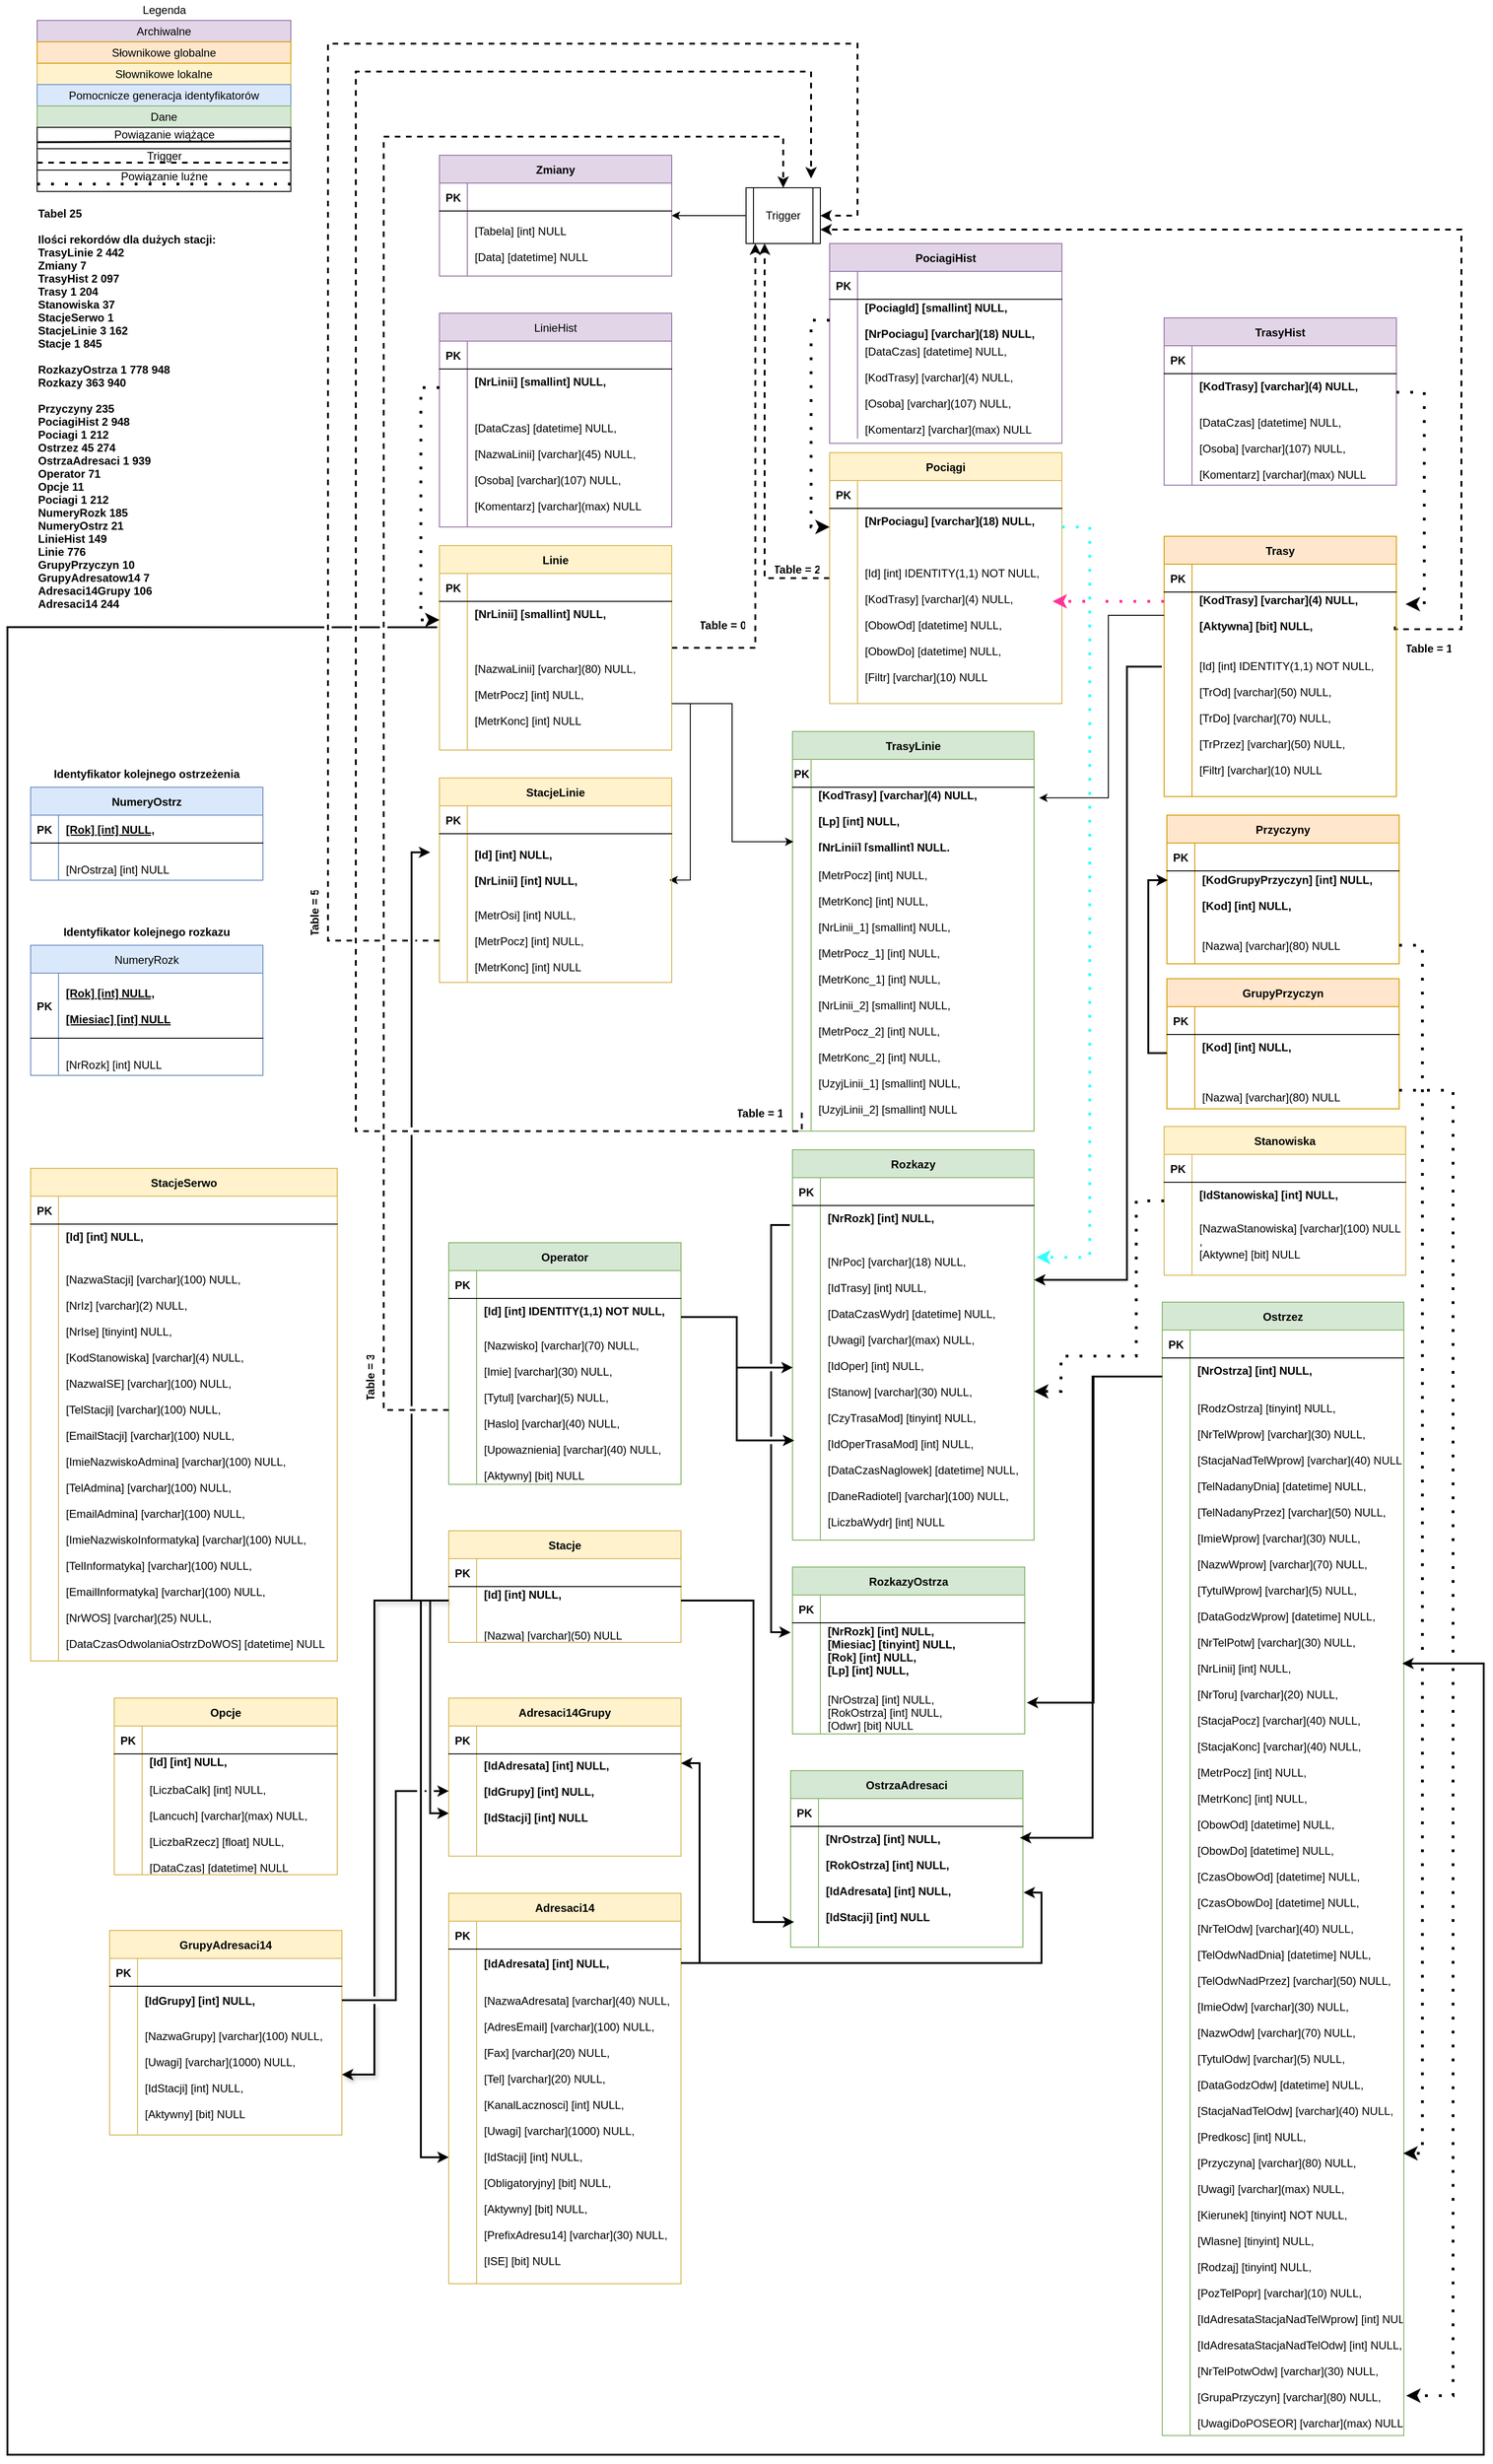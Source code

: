 <mxfile version="24.8.0">
  <diagram id="R2lEEEUBdFMjLlhIrx00" name="Page-1">
    <mxGraphModel dx="1961" dy="1135" grid="0" gridSize="10" guides="1" tooltips="1" connect="1" arrows="1" fold="1" page="0" pageScale="1" pageWidth="850" pageHeight="1100" background="#ffffff" math="0" shadow="0" extFonts="Permanent Marker^https://fonts.googleapis.com/css?family=Permanent+Marker">
      <root>
        <mxCell id="0" />
        <mxCell id="1" parent="0" />
        <mxCell id="UD4GyCG60J8t-RKTFhN8-6" style="edgeStyle=orthogonalEdgeStyle;rounded=0;orthogonalLoop=1;jettySize=auto;html=1;shadow=0;dashed=1;strokeWidth=2;" edge="1" parent="1" source="C-vyLk0tnHw3VtMMgP7b-2" target="UD4GyCG60J8t-RKTFhN8-1">
          <mxGeometry relative="1" as="geometry">
            <Array as="points">
              <mxPoint x="210" y="530" />
            </Array>
          </mxGeometry>
        </mxCell>
        <mxCell id="UD4GyCG60J8t-RKTFhN8-180" style="edgeStyle=orthogonalEdgeStyle;rounded=0;orthogonalLoop=1;jettySize=auto;html=1;entryX=0.99;entryY=0.712;entryDx=0;entryDy=0;entryPerimeter=0;" edge="1" parent="1" source="C-vyLk0tnHw3VtMMgP7b-2" target="UD4GyCG60J8t-RKTFhN8-174">
          <mxGeometry relative="1" as="geometry">
            <Array as="points">
              <mxPoint x="140" y="590" />
              <mxPoint x="140" y="780" />
            </Array>
          </mxGeometry>
        </mxCell>
        <mxCell id="C-vyLk0tnHw3VtMMgP7b-2" value="Linie" style="shape=table;startSize=30;container=1;collapsible=1;childLayout=tableLayout;fixedRows=1;rowLines=0;fontStyle=1;align=center;resizeLast=1;fillColor=#fff2cc;strokeColor=#d6b656;" parent="1" vertex="1">
          <mxGeometry x="-130" y="420" width="250" height="220" as="geometry">
            <mxRectangle x="-140" y="320" width="50" height="40" as="alternateBounds" />
          </mxGeometry>
        </mxCell>
        <mxCell id="C-vyLk0tnHw3VtMMgP7b-3" value="" style="shape=partialRectangle;collapsible=0;dropTarget=0;pointerEvents=0;fillColor=none;points=[[0,0.5],[1,0.5]];portConstraint=eastwest;top=0;left=0;right=0;bottom=1;" parent="C-vyLk0tnHw3VtMMgP7b-2" vertex="1">
          <mxGeometry y="30" width="250" height="30" as="geometry" />
        </mxCell>
        <mxCell id="C-vyLk0tnHw3VtMMgP7b-4" value="PK" style="shape=partialRectangle;overflow=hidden;connectable=0;fillColor=none;top=0;left=0;bottom=0;right=0;fontStyle=1;" parent="C-vyLk0tnHw3VtMMgP7b-3" vertex="1">
          <mxGeometry width="30" height="30" as="geometry">
            <mxRectangle width="30" height="30" as="alternateBounds" />
          </mxGeometry>
        </mxCell>
        <mxCell id="C-vyLk0tnHw3VtMMgP7b-5" value="" style="shape=partialRectangle;overflow=hidden;connectable=0;fillColor=none;top=0;left=0;bottom=0;right=0;align=left;spacingLeft=6;fontStyle=5;" parent="C-vyLk0tnHw3VtMMgP7b-3" vertex="1">
          <mxGeometry x="30" width="220" height="30" as="geometry">
            <mxRectangle width="220" height="30" as="alternateBounds" />
          </mxGeometry>
        </mxCell>
        <mxCell id="C-vyLk0tnHw3VtMMgP7b-6" value="" style="shape=partialRectangle;collapsible=0;dropTarget=0;pointerEvents=0;fillColor=none;points=[[0,0.5],[1,0.5]];portConstraint=eastwest;top=0;left=0;right=0;bottom=0;strokeColor=default;" parent="C-vyLk0tnHw3VtMMgP7b-2" vertex="1">
          <mxGeometry y="60" width="250" height="40" as="geometry" />
        </mxCell>
        <mxCell id="C-vyLk0tnHw3VtMMgP7b-7" value="" style="shape=partialRectangle;overflow=hidden;connectable=0;fillColor=none;top=0;left=0;bottom=0;right=0;" parent="C-vyLk0tnHw3VtMMgP7b-6" vertex="1">
          <mxGeometry width="30" height="40" as="geometry">
            <mxRectangle width="30" height="40" as="alternateBounds" />
          </mxGeometry>
        </mxCell>
        <mxCell id="C-vyLk0tnHw3VtMMgP7b-8" value="[NrLinii] [smallint] NULL,&#xa;" style="shape=partialRectangle;overflow=hidden;connectable=0;fillColor=none;top=0;left=0;bottom=0;right=0;align=left;spacingLeft=6;fontStyle=1" parent="C-vyLk0tnHw3VtMMgP7b-6" vertex="1">
          <mxGeometry x="30" width="220" height="40" as="geometry">
            <mxRectangle width="220" height="40" as="alternateBounds" />
          </mxGeometry>
        </mxCell>
        <mxCell id="UD4GyCG60J8t-RKTFhN8-8" value="" style="shape=partialRectangle;collapsible=0;dropTarget=0;pointerEvents=0;fillColor=none;points=[[0,0.5],[1,0.5]];portConstraint=eastwest;top=0;left=0;right=0;bottom=0;strokeColor=default;" vertex="1" parent="C-vyLk0tnHw3VtMMgP7b-2">
          <mxGeometry y="100" width="250" height="120" as="geometry" />
        </mxCell>
        <mxCell id="UD4GyCG60J8t-RKTFhN8-9" value="" style="shape=partialRectangle;overflow=hidden;connectable=0;fillColor=none;top=0;left=0;bottom=0;right=0;" vertex="1" parent="UD4GyCG60J8t-RKTFhN8-8">
          <mxGeometry width="30" height="120" as="geometry">
            <mxRectangle width="30" height="120" as="alternateBounds" />
          </mxGeometry>
        </mxCell>
        <mxCell id="UD4GyCG60J8t-RKTFhN8-10" value="[NazwaLinii] [varchar](80) NULL,&#xa;&#xa;&#x9;[MetrPocz] [int] NULL,&#xa;&#xa;&#x9;[MetrKonc] [int] NULL" style="shape=partialRectangle;overflow=hidden;connectable=0;fillColor=none;top=0;left=0;bottom=0;right=0;align=left;spacingLeft=6;fontStyle=0" vertex="1" parent="UD4GyCG60J8t-RKTFhN8-8">
          <mxGeometry x="30" width="220" height="120" as="geometry">
            <mxRectangle width="220" height="120" as="alternateBounds" />
          </mxGeometry>
        </mxCell>
        <mxCell id="C-vyLk0tnHw3VtMMgP7b-23" value="Zmiany" style="shape=table;startSize=30;container=1;collapsible=1;childLayout=tableLayout;fixedRows=1;rowLines=0;fontStyle=1;align=center;resizeLast=1;fillColor=#e1d5e7;strokeColor=#9673a6;" parent="1" vertex="1">
          <mxGeometry x="-130" width="250" height="130" as="geometry">
            <mxRectangle x="-130" width="80" height="30" as="alternateBounds" />
          </mxGeometry>
        </mxCell>
        <mxCell id="C-vyLk0tnHw3VtMMgP7b-24" value="" style="shape=partialRectangle;collapsible=0;dropTarget=0;pointerEvents=0;fillColor=none;points=[[0,0.5],[1,0.5]];portConstraint=eastwest;top=0;left=0;right=0;bottom=1;" parent="C-vyLk0tnHw3VtMMgP7b-23" vertex="1">
          <mxGeometry y="30" width="250" height="30" as="geometry" />
        </mxCell>
        <mxCell id="C-vyLk0tnHw3VtMMgP7b-25" value="PK" style="shape=partialRectangle;overflow=hidden;connectable=0;fillColor=none;top=0;left=0;bottom=0;right=0;fontStyle=1;" parent="C-vyLk0tnHw3VtMMgP7b-24" vertex="1">
          <mxGeometry width="30" height="30" as="geometry">
            <mxRectangle width="30" height="30" as="alternateBounds" />
          </mxGeometry>
        </mxCell>
        <mxCell id="C-vyLk0tnHw3VtMMgP7b-26" value="" style="shape=partialRectangle;overflow=hidden;connectable=0;fillColor=none;top=0;left=0;bottom=0;right=0;align=left;spacingLeft=6;fontStyle=5;" parent="C-vyLk0tnHw3VtMMgP7b-24" vertex="1">
          <mxGeometry x="30" width="220" height="30" as="geometry">
            <mxRectangle width="220" height="30" as="alternateBounds" />
          </mxGeometry>
        </mxCell>
        <mxCell id="C-vyLk0tnHw3VtMMgP7b-27" value="" style="shape=partialRectangle;collapsible=0;dropTarget=0;pointerEvents=0;fillColor=none;points=[[0,0.5],[1,0.5]];portConstraint=eastwest;top=0;left=0;right=0;bottom=0;" parent="C-vyLk0tnHw3VtMMgP7b-23" vertex="1">
          <mxGeometry y="60" width="250" height="70" as="geometry" />
        </mxCell>
        <mxCell id="C-vyLk0tnHw3VtMMgP7b-28" value="" style="shape=partialRectangle;overflow=hidden;connectable=0;fillColor=none;top=0;left=0;bottom=0;right=0;" parent="C-vyLk0tnHw3VtMMgP7b-27" vertex="1">
          <mxGeometry width="30" height="70" as="geometry">
            <mxRectangle width="30" height="70" as="alternateBounds" />
          </mxGeometry>
        </mxCell>
        <mxCell id="C-vyLk0tnHw3VtMMgP7b-29" value="[Tabela] [int] NULL&#xa;&#xa;[Data] [datetime] NULL" style="shape=partialRectangle;overflow=hidden;connectable=0;fillColor=none;top=0;left=0;bottom=0;right=0;align=left;spacingLeft=6;" parent="C-vyLk0tnHw3VtMMgP7b-27" vertex="1">
          <mxGeometry x="30" width="220" height="70" as="geometry">
            <mxRectangle width="220" height="70" as="alternateBounds" />
          </mxGeometry>
        </mxCell>
        <mxCell id="UD4GyCG60J8t-RKTFhN8-2" value="" style="edgeStyle=orthogonalEdgeStyle;rounded=0;orthogonalLoop=1;jettySize=auto;html=1;" edge="1" parent="1" source="UD4GyCG60J8t-RKTFhN8-1" target="C-vyLk0tnHw3VtMMgP7b-27">
          <mxGeometry relative="1" as="geometry">
            <Array as="points">
              <mxPoint x="140" y="65" />
              <mxPoint x="140" y="65" />
            </Array>
          </mxGeometry>
        </mxCell>
        <mxCell id="UD4GyCG60J8t-RKTFhN8-1" value="Trigger" style="shape=process;whiteSpace=wrap;html=1;backgroundOutline=1;" vertex="1" parent="1">
          <mxGeometry x="200" y="35" width="80" height="60" as="geometry" />
        </mxCell>
        <mxCell id="UD4GyCG60J8t-RKTFhN8-7" value="Table = 0" style="shape=partialRectangle;overflow=hidden;connectable=0;fillColor=none;top=0;left=0;bottom=0;right=0;fontStyle=1;" vertex="1" parent="1">
          <mxGeometry x="150" y="490" width="50" height="30" as="geometry">
            <mxRectangle width="30" height="30" as="alternateBounds" />
          </mxGeometry>
        </mxCell>
        <mxCell id="UD4GyCG60J8t-RKTFhN8-11" value="Tabel 25&#xa;&#xa;Ilości rekordów dla dużych stacji:&#xa;TrasyLinie 2 442&#xa;Zmiany 7&#xa;TrasyHist 2 097&#xa;Trasy 1 204&#xa;Stanowiska 37&#xa;StacjeSerwo 1&#xa;StacjeLinie 3 162&#xa;Stacje 1 845&#xa;&#xa;RozkazyOstrza 1 778 948&#xa;Rozkazy 363 940&#xa;&#xa;Przyczyny 235&#xa;PociagiHist 2 948&#xa;Pociagi 1 212&#xa;Ostrzez 45 274&#xa;OstrzaAdresaci 1 939&#xa;Operator 71&#xa;Opcje 11&#xa;Pociagi 1 212&#xa;NumeryRozk 185&#xa;NumeryOstrz 21&#xa;LinieHist 149&#xa;Linie 776&#xa;GrupyPrzyczyn 10&#xa;GrupyAdresatow14 7&#xa;Adresaci14Grupy 106&#xa;Adresaci14 244" style="shape=partialRectangle;overflow=hidden;connectable=0;fillColor=none;top=0;left=0;bottom=0;right=0;align=left;spacingLeft=6;fontStyle=1" vertex="1" parent="1">
          <mxGeometry x="-570" y="54" width="220" height="436" as="geometry">
            <mxRectangle width="220" height="40" as="alternateBounds" />
          </mxGeometry>
        </mxCell>
        <mxCell id="UD4GyCG60J8t-RKTFhN8-26" style="edgeStyle=orthogonalEdgeStyle;rounded=0;orthogonalLoop=1;jettySize=auto;html=1;entryX=0.25;entryY=1;entryDx=0;entryDy=0;dashed=1;strokeWidth=2;" edge="1" parent="1" source="UD4GyCG60J8t-RKTFhN8-12" target="UD4GyCG60J8t-RKTFhN8-1">
          <mxGeometry relative="1" as="geometry" />
        </mxCell>
        <mxCell id="UD4GyCG60J8t-RKTFhN8-12" value="Pociągi" style="shape=table;startSize=30;container=1;collapsible=1;childLayout=tableLayout;fixedRows=1;rowLines=0;fontStyle=1;align=center;resizeLast=1;fillColor=#fff2cc;strokeColor=#d6b656;" vertex="1" parent="1">
          <mxGeometry x="290" y="320" width="250" height="270" as="geometry">
            <mxRectangle x="-140" y="320" width="50" height="40" as="alternateBounds" />
          </mxGeometry>
        </mxCell>
        <mxCell id="UD4GyCG60J8t-RKTFhN8-13" value="" style="shape=partialRectangle;collapsible=0;dropTarget=0;pointerEvents=0;fillColor=none;points=[[0,0.5],[1,0.5]];portConstraint=eastwest;top=0;left=0;right=0;bottom=1;" vertex="1" parent="UD4GyCG60J8t-RKTFhN8-12">
          <mxGeometry y="30" width="250" height="30" as="geometry" />
        </mxCell>
        <mxCell id="UD4GyCG60J8t-RKTFhN8-14" value="PK" style="shape=partialRectangle;overflow=hidden;connectable=0;fillColor=none;top=0;left=0;bottom=0;right=0;fontStyle=1;" vertex="1" parent="UD4GyCG60J8t-RKTFhN8-13">
          <mxGeometry width="30" height="30" as="geometry">
            <mxRectangle width="30" height="30" as="alternateBounds" />
          </mxGeometry>
        </mxCell>
        <mxCell id="UD4GyCG60J8t-RKTFhN8-15" value="" style="shape=partialRectangle;overflow=hidden;connectable=0;fillColor=none;top=0;left=0;bottom=0;right=0;align=left;spacingLeft=6;fontStyle=5;" vertex="1" parent="UD4GyCG60J8t-RKTFhN8-13">
          <mxGeometry x="30" width="220" height="30" as="geometry">
            <mxRectangle width="220" height="30" as="alternateBounds" />
          </mxGeometry>
        </mxCell>
        <mxCell id="UD4GyCG60J8t-RKTFhN8-16" value="" style="shape=partialRectangle;collapsible=0;dropTarget=0;pointerEvents=0;fillColor=none;points=[[0,0.5],[1,0.5]];portConstraint=eastwest;top=0;left=0;right=0;bottom=0;strokeColor=default;" vertex="1" parent="UD4GyCG60J8t-RKTFhN8-12">
          <mxGeometry y="60" width="250" height="40" as="geometry" />
        </mxCell>
        <mxCell id="UD4GyCG60J8t-RKTFhN8-17" value="" style="shape=partialRectangle;overflow=hidden;connectable=0;fillColor=none;top=0;left=0;bottom=0;right=0;" vertex="1" parent="UD4GyCG60J8t-RKTFhN8-16">
          <mxGeometry width="30" height="40" as="geometry">
            <mxRectangle width="30" height="40" as="alternateBounds" />
          </mxGeometry>
        </mxCell>
        <mxCell id="UD4GyCG60J8t-RKTFhN8-18" value="[NrPociagu] [varchar](18) NULL,&#xa;" style="shape=partialRectangle;overflow=hidden;connectable=0;fillColor=none;top=0;left=0;bottom=0;right=0;align=left;spacingLeft=6;fontStyle=1" vertex="1" parent="UD4GyCG60J8t-RKTFhN8-16">
          <mxGeometry x="30" width="220" height="40" as="geometry">
            <mxRectangle width="220" height="40" as="alternateBounds" />
          </mxGeometry>
        </mxCell>
        <mxCell id="UD4GyCG60J8t-RKTFhN8-19" value="" style="shape=partialRectangle;collapsible=0;dropTarget=0;pointerEvents=0;fillColor=none;points=[[0,0.5],[1,0.5]];portConstraint=eastwest;top=0;left=0;right=0;bottom=0;strokeColor=default;" vertex="1" parent="UD4GyCG60J8t-RKTFhN8-12">
          <mxGeometry y="100" width="250" height="170" as="geometry" />
        </mxCell>
        <mxCell id="UD4GyCG60J8t-RKTFhN8-20" value="" style="shape=partialRectangle;overflow=hidden;connectable=0;fillColor=none;top=0;left=0;bottom=0;right=0;" vertex="1" parent="UD4GyCG60J8t-RKTFhN8-19">
          <mxGeometry width="30" height="170" as="geometry">
            <mxRectangle width="30" height="170" as="alternateBounds" />
          </mxGeometry>
        </mxCell>
        <mxCell id="UD4GyCG60J8t-RKTFhN8-21" value="&#x9;[Id] [int] IDENTITY(1,1) NOT NULL,&#xa;&#xa;&#x9;[KodTrasy] [varchar](4) NULL,&#xa;&#xa;&#x9;[ObowOd] [datetime] NULL,&#xa;&#xa;&#x9;[ObowDo] [datetime] NULL,&#xa;&#xa;&#x9;[Filtr] [varchar](10) NULL" style="shape=partialRectangle;overflow=hidden;connectable=0;fillColor=none;top=0;left=0;bottom=0;right=0;align=left;spacingLeft=6;fontStyle=0" vertex="1" parent="UD4GyCG60J8t-RKTFhN8-19">
          <mxGeometry x="30" width="220" height="170" as="geometry">
            <mxRectangle width="220" height="170" as="alternateBounds" />
          </mxGeometry>
        </mxCell>
        <mxCell id="UD4GyCG60J8t-RKTFhN8-27" value="Table = 2" style="shape=partialRectangle;overflow=hidden;connectable=0;fillColor=none;top=0;left=0;bottom=0;right=0;fontStyle=1;" vertex="1" parent="1">
          <mxGeometry x="230" y="430" width="50" height="30" as="geometry">
            <mxRectangle width="30" height="30" as="alternateBounds" />
          </mxGeometry>
        </mxCell>
        <mxCell id="UD4GyCG60J8t-RKTFhN8-28" value="NumeryRozk" style="shape=table;startSize=30;container=1;collapsible=1;childLayout=tableLayout;fixedRows=1;rowLines=0;fontStyle=0;align=center;resizeLast=1;fillColor=#dae8fc;strokeColor=#6c8ebf;" vertex="1" parent="1">
          <mxGeometry x="-570" y="850" width="250" height="140" as="geometry">
            <mxRectangle x="-140" y="320" width="50" height="40" as="alternateBounds" />
          </mxGeometry>
        </mxCell>
        <mxCell id="UD4GyCG60J8t-RKTFhN8-29" value="" style="shape=partialRectangle;collapsible=0;dropTarget=0;pointerEvents=0;fillColor=none;points=[[0,0.5],[1,0.5]];portConstraint=eastwest;top=0;left=0;right=0;bottom=1;" vertex="1" parent="UD4GyCG60J8t-RKTFhN8-28">
          <mxGeometry y="30" width="250" height="70" as="geometry" />
        </mxCell>
        <mxCell id="UD4GyCG60J8t-RKTFhN8-30" value="PK" style="shape=partialRectangle;overflow=hidden;connectable=0;fillColor=none;top=0;left=0;bottom=0;right=0;fontStyle=1;" vertex="1" parent="UD4GyCG60J8t-RKTFhN8-29">
          <mxGeometry width="30" height="70" as="geometry">
            <mxRectangle width="30" height="70" as="alternateBounds" />
          </mxGeometry>
        </mxCell>
        <mxCell id="UD4GyCG60J8t-RKTFhN8-31" value="[Rok] [int] NULL,&#xa;&#xa;[Miesiac] [int] NULL" style="shape=partialRectangle;overflow=hidden;connectable=0;fillColor=none;top=0;left=0;bottom=0;right=0;align=left;spacingLeft=6;fontStyle=5;" vertex="1" parent="UD4GyCG60J8t-RKTFhN8-29">
          <mxGeometry x="30" width="220" height="70" as="geometry">
            <mxRectangle width="220" height="70" as="alternateBounds" />
          </mxGeometry>
        </mxCell>
        <mxCell id="UD4GyCG60J8t-RKTFhN8-32" value="" style="shape=partialRectangle;collapsible=0;dropTarget=0;pointerEvents=0;fillColor=none;points=[[0,0.5],[1,0.5]];portConstraint=eastwest;top=0;left=0;right=0;bottom=0;strokeColor=default;" vertex="1" parent="UD4GyCG60J8t-RKTFhN8-28">
          <mxGeometry y="100" width="250" height="20" as="geometry" />
        </mxCell>
        <mxCell id="UD4GyCG60J8t-RKTFhN8-33" value="" style="shape=partialRectangle;overflow=hidden;connectable=0;fillColor=none;top=0;left=0;bottom=0;right=0;" vertex="1" parent="UD4GyCG60J8t-RKTFhN8-32">
          <mxGeometry width="30" height="20" as="geometry">
            <mxRectangle width="30" height="20" as="alternateBounds" />
          </mxGeometry>
        </mxCell>
        <mxCell id="UD4GyCG60J8t-RKTFhN8-34" value="&#xa;" style="shape=partialRectangle;overflow=hidden;connectable=0;fillColor=none;top=0;left=0;bottom=0;right=0;align=left;spacingLeft=6;fontStyle=1" vertex="1" parent="UD4GyCG60J8t-RKTFhN8-32">
          <mxGeometry x="30" width="220" height="20" as="geometry">
            <mxRectangle width="220" height="20" as="alternateBounds" />
          </mxGeometry>
        </mxCell>
        <mxCell id="UD4GyCG60J8t-RKTFhN8-35" value="" style="shape=partialRectangle;collapsible=0;dropTarget=0;pointerEvents=0;fillColor=none;points=[[0,0.5],[1,0.5]];portConstraint=eastwest;top=0;left=0;right=0;bottom=0;strokeColor=default;" vertex="1" parent="UD4GyCG60J8t-RKTFhN8-28">
          <mxGeometry y="120" width="250" height="20" as="geometry" />
        </mxCell>
        <mxCell id="UD4GyCG60J8t-RKTFhN8-36" value="" style="shape=partialRectangle;overflow=hidden;connectable=0;fillColor=none;top=0;left=0;bottom=0;right=0;" vertex="1" parent="UD4GyCG60J8t-RKTFhN8-35">
          <mxGeometry width="30" height="20" as="geometry">
            <mxRectangle width="30" height="20" as="alternateBounds" />
          </mxGeometry>
        </mxCell>
        <mxCell id="UD4GyCG60J8t-RKTFhN8-37" value="[NrRozk] [int] NULL&#xa;&#xa;" style="shape=partialRectangle;overflow=hidden;connectable=0;fillColor=none;top=0;left=0;bottom=0;right=0;align=left;spacingLeft=6;fontStyle=0" vertex="1" parent="UD4GyCG60J8t-RKTFhN8-35">
          <mxGeometry x="30" width="220" height="20" as="geometry">
            <mxRectangle width="220" height="20" as="alternateBounds" />
          </mxGeometry>
        </mxCell>
        <mxCell id="UD4GyCG60J8t-RKTFhN8-38" value="NumeryOstrz" style="shape=table;startSize=30;container=1;collapsible=1;childLayout=tableLayout;fixedRows=1;rowLines=0;fontStyle=1;align=center;resizeLast=1;fillColor=#dae8fc;strokeColor=#6c8ebf;" vertex="1" parent="1">
          <mxGeometry x="-570" y="680" width="250" height="100" as="geometry">
            <mxRectangle x="-140" y="320" width="50" height="40" as="alternateBounds" />
          </mxGeometry>
        </mxCell>
        <mxCell id="UD4GyCG60J8t-RKTFhN8-39" value="" style="shape=partialRectangle;collapsible=0;dropTarget=0;pointerEvents=0;fillColor=none;points=[[0,0.5],[1,0.5]];portConstraint=eastwest;top=0;left=0;right=0;bottom=1;" vertex="1" parent="UD4GyCG60J8t-RKTFhN8-38">
          <mxGeometry y="30" width="250" height="30" as="geometry" />
        </mxCell>
        <mxCell id="UD4GyCG60J8t-RKTFhN8-40" value="PK" style="shape=partialRectangle;overflow=hidden;connectable=0;fillColor=none;top=0;left=0;bottom=0;right=0;fontStyle=1;" vertex="1" parent="UD4GyCG60J8t-RKTFhN8-39">
          <mxGeometry width="30" height="30" as="geometry">
            <mxRectangle width="30" height="30" as="alternateBounds" />
          </mxGeometry>
        </mxCell>
        <mxCell id="UD4GyCG60J8t-RKTFhN8-41" value="[Rok] [int] NULL," style="shape=partialRectangle;overflow=hidden;connectable=0;fillColor=none;top=0;left=0;bottom=0;right=0;align=left;spacingLeft=6;fontStyle=5;" vertex="1" parent="UD4GyCG60J8t-RKTFhN8-39">
          <mxGeometry x="30" width="220" height="30" as="geometry">
            <mxRectangle width="220" height="30" as="alternateBounds" />
          </mxGeometry>
        </mxCell>
        <mxCell id="UD4GyCG60J8t-RKTFhN8-42" value="" style="shape=partialRectangle;collapsible=0;dropTarget=0;pointerEvents=0;fillColor=none;points=[[0,0.5],[1,0.5]];portConstraint=eastwest;top=0;left=0;right=0;bottom=0;strokeColor=default;" vertex="1" parent="UD4GyCG60J8t-RKTFhN8-38">
          <mxGeometry y="60" width="250" height="20" as="geometry" />
        </mxCell>
        <mxCell id="UD4GyCG60J8t-RKTFhN8-43" value="" style="shape=partialRectangle;overflow=hidden;connectable=0;fillColor=none;top=0;left=0;bottom=0;right=0;" vertex="1" parent="UD4GyCG60J8t-RKTFhN8-42">
          <mxGeometry width="30" height="20" as="geometry">
            <mxRectangle width="30" height="20" as="alternateBounds" />
          </mxGeometry>
        </mxCell>
        <mxCell id="UD4GyCG60J8t-RKTFhN8-44" value="&#xa;" style="shape=partialRectangle;overflow=hidden;connectable=0;fillColor=none;top=0;left=0;bottom=0;right=0;align=left;spacingLeft=6;fontStyle=1" vertex="1" parent="UD4GyCG60J8t-RKTFhN8-42">
          <mxGeometry x="30" width="220" height="20" as="geometry">
            <mxRectangle width="220" height="20" as="alternateBounds" />
          </mxGeometry>
        </mxCell>
        <mxCell id="UD4GyCG60J8t-RKTFhN8-45" value="" style="shape=partialRectangle;collapsible=0;dropTarget=0;pointerEvents=0;fillColor=none;points=[[0,0.5],[1,0.5]];portConstraint=eastwest;top=0;left=0;right=0;bottom=0;strokeColor=default;" vertex="1" parent="UD4GyCG60J8t-RKTFhN8-38">
          <mxGeometry y="80" width="250" height="20" as="geometry" />
        </mxCell>
        <mxCell id="UD4GyCG60J8t-RKTFhN8-46" value="" style="shape=partialRectangle;overflow=hidden;connectable=0;fillColor=none;top=0;left=0;bottom=0;right=0;" vertex="1" parent="UD4GyCG60J8t-RKTFhN8-45">
          <mxGeometry width="30" height="20" as="geometry">
            <mxRectangle width="30" height="20" as="alternateBounds" />
          </mxGeometry>
        </mxCell>
        <mxCell id="UD4GyCG60J8t-RKTFhN8-47" value="[NrOstrza] [int] NULL&#xa;&#xa;" style="shape=partialRectangle;overflow=hidden;connectable=0;fillColor=none;top=0;left=0;bottom=0;right=0;align=left;spacingLeft=6;fontStyle=0" vertex="1" parent="UD4GyCG60J8t-RKTFhN8-45">
          <mxGeometry x="30" width="220" height="20" as="geometry">
            <mxRectangle width="220" height="20" as="alternateBounds" />
          </mxGeometry>
        </mxCell>
        <mxCell id="UD4GyCG60J8t-RKTFhN8-48" value="Identyfikator kolejnego rozkazu" style="shape=partialRectangle;overflow=hidden;connectable=0;fillColor=none;top=0;left=0;bottom=0;right=0;fontStyle=1;" vertex="1" parent="1">
          <mxGeometry x="-570" y="820" width="250" height="30" as="geometry">
            <mxRectangle width="30" height="30" as="alternateBounds" />
          </mxGeometry>
        </mxCell>
        <mxCell id="UD4GyCG60J8t-RKTFhN8-49" value="Identyfikator kolejnego ostrzeżenia" style="shape=partialRectangle;overflow=hidden;connectable=0;fillColor=none;top=0;left=0;bottom=0;right=0;fontStyle=1;" vertex="1" parent="1">
          <mxGeometry x="-570" y="650" width="250" height="30" as="geometry">
            <mxRectangle width="30" height="30" as="alternateBounds" />
          </mxGeometry>
        </mxCell>
        <mxCell id="UD4GyCG60J8t-RKTFhN8-52" value="LinieHist" style="shape=table;startSize=30;container=1;collapsible=1;childLayout=tableLayout;fixedRows=1;rowLines=0;fontStyle=0;align=center;resizeLast=1;fillColor=#e1d5e7;strokeColor=#9673a6;" vertex="1" parent="1">
          <mxGeometry x="-130" y="170" width="250" height="230" as="geometry">
            <mxRectangle x="-140" y="320" width="50" height="40" as="alternateBounds" />
          </mxGeometry>
        </mxCell>
        <mxCell id="UD4GyCG60J8t-RKTFhN8-53" value="" style="shape=partialRectangle;collapsible=0;dropTarget=0;pointerEvents=0;fillColor=none;points=[[0,0.5],[1,0.5]];portConstraint=eastwest;top=0;left=0;right=0;bottom=1;" vertex="1" parent="UD4GyCG60J8t-RKTFhN8-52">
          <mxGeometry y="30" width="250" height="30" as="geometry" />
        </mxCell>
        <mxCell id="UD4GyCG60J8t-RKTFhN8-54" value="PK" style="shape=partialRectangle;overflow=hidden;connectable=0;fillColor=none;top=0;left=0;bottom=0;right=0;fontStyle=1;" vertex="1" parent="UD4GyCG60J8t-RKTFhN8-53">
          <mxGeometry width="30" height="30" as="geometry">
            <mxRectangle width="30" height="30" as="alternateBounds" />
          </mxGeometry>
        </mxCell>
        <mxCell id="UD4GyCG60J8t-RKTFhN8-55" value="" style="shape=partialRectangle;overflow=hidden;connectable=0;fillColor=none;top=0;left=0;bottom=0;right=0;align=left;spacingLeft=6;fontStyle=5;" vertex="1" parent="UD4GyCG60J8t-RKTFhN8-53">
          <mxGeometry x="30" width="220" height="30" as="geometry">
            <mxRectangle width="220" height="30" as="alternateBounds" />
          </mxGeometry>
        </mxCell>
        <mxCell id="UD4GyCG60J8t-RKTFhN8-56" value="" style="shape=partialRectangle;collapsible=0;dropTarget=0;pointerEvents=0;fillColor=none;points=[[0,0.5],[1,0.5]];portConstraint=eastwest;top=0;left=0;right=0;bottom=0;strokeColor=default;" vertex="1" parent="UD4GyCG60J8t-RKTFhN8-52">
          <mxGeometry y="60" width="250" height="40" as="geometry" />
        </mxCell>
        <mxCell id="UD4GyCG60J8t-RKTFhN8-57" value="" style="shape=partialRectangle;overflow=hidden;connectable=0;fillColor=none;top=0;left=0;bottom=0;right=0;" vertex="1" parent="UD4GyCG60J8t-RKTFhN8-56">
          <mxGeometry width="30" height="40" as="geometry">
            <mxRectangle width="30" height="40" as="alternateBounds" />
          </mxGeometry>
        </mxCell>
        <mxCell id="UD4GyCG60J8t-RKTFhN8-58" value="[NrLinii] [smallint] NULL,&#xa;" style="shape=partialRectangle;overflow=hidden;connectable=0;fillColor=none;top=0;left=0;bottom=0;right=0;align=left;spacingLeft=6;fontStyle=1" vertex="1" parent="UD4GyCG60J8t-RKTFhN8-56">
          <mxGeometry x="30" width="220" height="40" as="geometry">
            <mxRectangle width="220" height="40" as="alternateBounds" />
          </mxGeometry>
        </mxCell>
        <mxCell id="UD4GyCG60J8t-RKTFhN8-59" value="" style="shape=partialRectangle;collapsible=0;dropTarget=0;pointerEvents=0;fillColor=none;points=[[0,0.5],[1,0.5]];portConstraint=eastwest;top=0;left=0;right=0;bottom=0;strokeColor=default;" vertex="1" parent="UD4GyCG60J8t-RKTFhN8-52">
          <mxGeometry y="100" width="250" height="130" as="geometry" />
        </mxCell>
        <mxCell id="UD4GyCG60J8t-RKTFhN8-60" value="" style="shape=partialRectangle;overflow=hidden;connectable=0;fillColor=none;top=0;left=0;bottom=0;right=0;" vertex="1" parent="UD4GyCG60J8t-RKTFhN8-59">
          <mxGeometry width="30" height="130" as="geometry">
            <mxRectangle width="30" height="130" as="alternateBounds" />
          </mxGeometry>
        </mxCell>
        <mxCell id="UD4GyCG60J8t-RKTFhN8-61" value="[DataCzas] [datetime] NULL,&#xa;&#xa;[NazwaLinii] [varchar](45) NULL,&#xa;&#xa;[Osoba] [varchar](107) NULL,&#xa;&#xa;[Komentarz] [varchar](max) NULL" style="shape=partialRectangle;overflow=hidden;connectable=0;fillColor=none;top=0;left=0;bottom=0;right=0;align=left;spacingLeft=6;fontStyle=0" vertex="1" parent="UD4GyCG60J8t-RKTFhN8-59">
          <mxGeometry x="30" width="220" height="130" as="geometry">
            <mxRectangle width="220" height="130" as="alternateBounds" />
          </mxGeometry>
        </mxCell>
        <mxCell id="UD4GyCG60J8t-RKTFhN8-64" style="edgeStyle=orthogonalEdgeStyle;rounded=0;orthogonalLoop=1;jettySize=auto;html=1;entryX=0;entryY=0.5;entryDx=0;entryDy=0;exitX=0;exitY=0.5;exitDx=0;exitDy=0;dashed=1;dashPattern=1 4;strokeWidth=3;" edge="1" parent="1" source="UD4GyCG60J8t-RKTFhN8-56" target="C-vyLk0tnHw3VtMMgP7b-6">
          <mxGeometry relative="1" as="geometry">
            <Array as="points">
              <mxPoint x="-150" y="250" />
              <mxPoint x="-150" y="500" />
            </Array>
          </mxGeometry>
        </mxCell>
        <mxCell id="UD4GyCG60J8t-RKTFhN8-65" value="Adresaci14Grupy" style="shape=table;startSize=30;container=1;collapsible=1;childLayout=tableLayout;fixedRows=1;rowLines=0;fontStyle=1;align=center;resizeLast=1;fillColor=#fff2cc;strokeColor=#d6b656;" vertex="1" parent="1">
          <mxGeometry x="-120" y="1660" width="250" height="170" as="geometry">
            <mxRectangle x="-140" y="320" width="50" height="40" as="alternateBounds" />
          </mxGeometry>
        </mxCell>
        <mxCell id="UD4GyCG60J8t-RKTFhN8-66" value="" style="shape=partialRectangle;collapsible=0;dropTarget=0;pointerEvents=0;fillColor=none;points=[[0,0.5],[1,0.5]];portConstraint=eastwest;top=0;left=0;right=0;bottom=1;" vertex="1" parent="UD4GyCG60J8t-RKTFhN8-65">
          <mxGeometry y="30" width="250" height="30" as="geometry" />
        </mxCell>
        <mxCell id="UD4GyCG60J8t-RKTFhN8-67" value="PK" style="shape=partialRectangle;overflow=hidden;connectable=0;fillColor=none;top=0;left=0;bottom=0;right=0;fontStyle=1;" vertex="1" parent="UD4GyCG60J8t-RKTFhN8-66">
          <mxGeometry width="30" height="30" as="geometry">
            <mxRectangle width="30" height="30" as="alternateBounds" />
          </mxGeometry>
        </mxCell>
        <mxCell id="UD4GyCG60J8t-RKTFhN8-68" value="" style="shape=partialRectangle;overflow=hidden;connectable=0;fillColor=none;top=0;left=0;bottom=0;right=0;align=left;spacingLeft=6;fontStyle=5;" vertex="1" parent="UD4GyCG60J8t-RKTFhN8-66">
          <mxGeometry x="30" width="220" height="30" as="geometry">
            <mxRectangle width="220" height="30" as="alternateBounds" />
          </mxGeometry>
        </mxCell>
        <mxCell id="UD4GyCG60J8t-RKTFhN8-69" value="" style="shape=partialRectangle;collapsible=0;dropTarget=0;pointerEvents=0;fillColor=none;points=[[0,0.5],[1,0.5]];portConstraint=eastwest;top=0;left=0;right=0;bottom=0;strokeColor=default;" vertex="1" parent="UD4GyCG60J8t-RKTFhN8-65">
          <mxGeometry y="60" width="250" height="80" as="geometry" />
        </mxCell>
        <mxCell id="UD4GyCG60J8t-RKTFhN8-70" value="" style="shape=partialRectangle;overflow=hidden;connectable=0;fillColor=none;top=0;left=0;bottom=0;right=0;" vertex="1" parent="UD4GyCG60J8t-RKTFhN8-69">
          <mxGeometry width="30" height="80" as="geometry">
            <mxRectangle width="30" height="80" as="alternateBounds" />
          </mxGeometry>
        </mxCell>
        <mxCell id="UD4GyCG60J8t-RKTFhN8-71" value="[IdAdresata] [int] NULL,&#xa;&#xa;&#x9;[IdGrupy] [int] NULL,&#xa;&#xa;&#x9;[IdStacji] [int] NULL" style="shape=partialRectangle;overflow=hidden;connectable=0;fillColor=none;top=0;left=0;bottom=0;right=0;align=left;spacingLeft=6;fontStyle=1" vertex="1" parent="UD4GyCG60J8t-RKTFhN8-69">
          <mxGeometry x="30" width="220" height="80" as="geometry">
            <mxRectangle width="220" height="80" as="alternateBounds" />
          </mxGeometry>
        </mxCell>
        <mxCell id="UD4GyCG60J8t-RKTFhN8-72" value="" style="shape=partialRectangle;collapsible=0;dropTarget=0;pointerEvents=0;fillColor=none;points=[[0,0.5],[1,0.5]];portConstraint=eastwest;top=0;left=0;right=0;bottom=0;strokeColor=default;" vertex="1" parent="UD4GyCG60J8t-RKTFhN8-65">
          <mxGeometry y="140" width="250" height="30" as="geometry" />
        </mxCell>
        <mxCell id="UD4GyCG60J8t-RKTFhN8-73" value="" style="shape=partialRectangle;overflow=hidden;connectable=0;fillColor=none;top=0;left=0;bottom=0;right=0;" vertex="1" parent="UD4GyCG60J8t-RKTFhN8-72">
          <mxGeometry width="30" height="30" as="geometry">
            <mxRectangle width="30" height="30" as="alternateBounds" />
          </mxGeometry>
        </mxCell>
        <mxCell id="UD4GyCG60J8t-RKTFhN8-74" value="" style="shape=partialRectangle;overflow=hidden;connectable=0;fillColor=none;top=0;left=0;bottom=0;right=0;align=left;spacingLeft=6;fontStyle=0" vertex="1" parent="UD4GyCG60J8t-RKTFhN8-72">
          <mxGeometry x="30" width="220" height="30" as="geometry">
            <mxRectangle width="220" height="30" as="alternateBounds" />
          </mxGeometry>
        </mxCell>
        <mxCell id="UD4GyCG60J8t-RKTFhN8-85" value="GrupyPrzyczyn" style="shape=table;startSize=30;container=1;collapsible=1;childLayout=tableLayout;fixedRows=1;rowLines=0;fontStyle=1;align=center;resizeLast=1;fillColor=#ffe6cc;strokeColor=#d79b00;" vertex="1" parent="1">
          <mxGeometry x="653" y="886" width="250" height="140" as="geometry">
            <mxRectangle x="-140" y="320" width="50" height="40" as="alternateBounds" />
          </mxGeometry>
        </mxCell>
        <mxCell id="UD4GyCG60J8t-RKTFhN8-86" value="" style="shape=partialRectangle;collapsible=0;dropTarget=0;pointerEvents=0;fillColor=none;points=[[0,0.5],[1,0.5]];portConstraint=eastwest;top=0;left=0;right=0;bottom=1;" vertex="1" parent="UD4GyCG60J8t-RKTFhN8-85">
          <mxGeometry y="30" width="250" height="30" as="geometry" />
        </mxCell>
        <mxCell id="UD4GyCG60J8t-RKTFhN8-87" value="PK" style="shape=partialRectangle;overflow=hidden;connectable=0;fillColor=none;top=0;left=0;bottom=0;right=0;fontStyle=1;" vertex="1" parent="UD4GyCG60J8t-RKTFhN8-86">
          <mxGeometry width="30" height="30" as="geometry">
            <mxRectangle width="30" height="30" as="alternateBounds" />
          </mxGeometry>
        </mxCell>
        <mxCell id="UD4GyCG60J8t-RKTFhN8-88" value="" style="shape=partialRectangle;overflow=hidden;connectable=0;fillColor=none;top=0;left=0;bottom=0;right=0;align=left;spacingLeft=6;fontStyle=5;" vertex="1" parent="UD4GyCG60J8t-RKTFhN8-86">
          <mxGeometry x="30" width="220" height="30" as="geometry">
            <mxRectangle width="220" height="30" as="alternateBounds" />
          </mxGeometry>
        </mxCell>
        <mxCell id="UD4GyCG60J8t-RKTFhN8-89" value="" style="shape=partialRectangle;collapsible=0;dropTarget=0;pointerEvents=0;fillColor=none;points=[[0,0.5],[1,0.5]];portConstraint=eastwest;top=0;left=0;right=0;bottom=0;strokeColor=default;" vertex="1" parent="UD4GyCG60J8t-RKTFhN8-85">
          <mxGeometry y="60" width="250" height="40" as="geometry" />
        </mxCell>
        <mxCell id="UD4GyCG60J8t-RKTFhN8-90" value="" style="shape=partialRectangle;overflow=hidden;connectable=0;fillColor=none;top=0;left=0;bottom=0;right=0;" vertex="1" parent="UD4GyCG60J8t-RKTFhN8-89">
          <mxGeometry width="30" height="40" as="geometry">
            <mxRectangle width="30" height="40" as="alternateBounds" />
          </mxGeometry>
        </mxCell>
        <mxCell id="UD4GyCG60J8t-RKTFhN8-91" value="[Kod] [int] NULL,&#xa;" style="shape=partialRectangle;overflow=hidden;connectable=0;fillColor=none;top=0;left=0;bottom=0;right=0;align=left;spacingLeft=6;fontStyle=1" vertex="1" parent="UD4GyCG60J8t-RKTFhN8-89">
          <mxGeometry x="30" width="220" height="40" as="geometry">
            <mxRectangle width="220" height="40" as="alternateBounds" />
          </mxGeometry>
        </mxCell>
        <mxCell id="UD4GyCG60J8t-RKTFhN8-92" value="" style="shape=partialRectangle;collapsible=0;dropTarget=0;pointerEvents=0;fillColor=none;points=[[0,0.5],[1,0.5]];portConstraint=eastwest;top=0;left=0;right=0;bottom=0;strokeColor=default;" vertex="1" parent="UD4GyCG60J8t-RKTFhN8-85">
          <mxGeometry y="100" width="250" height="40" as="geometry" />
        </mxCell>
        <mxCell id="UD4GyCG60J8t-RKTFhN8-93" value="" style="shape=partialRectangle;overflow=hidden;connectable=0;fillColor=none;top=0;left=0;bottom=0;right=0;" vertex="1" parent="UD4GyCG60J8t-RKTFhN8-92">
          <mxGeometry width="30" height="40" as="geometry">
            <mxRectangle width="30" height="40" as="alternateBounds" />
          </mxGeometry>
        </mxCell>
        <mxCell id="UD4GyCG60J8t-RKTFhN8-94" value="&#xa;&#x9;[Nazwa] [varchar](80) NULL" style="shape=partialRectangle;overflow=hidden;connectable=0;fillColor=none;top=0;left=0;bottom=0;right=0;align=left;spacingLeft=6;fontStyle=0" vertex="1" parent="UD4GyCG60J8t-RKTFhN8-92">
          <mxGeometry x="30" width="220" height="40" as="geometry">
            <mxRectangle width="220" height="40" as="alternateBounds" />
          </mxGeometry>
        </mxCell>
        <mxCell id="UD4GyCG60J8t-RKTFhN8-95" value="Stanowiska" style="shape=table;startSize=30;container=1;collapsible=1;childLayout=tableLayout;fixedRows=1;rowLines=0;fontStyle=1;align=center;resizeLast=1;fillColor=#fff2cc;strokeColor=#d6b656;" vertex="1" parent="1">
          <mxGeometry x="650" y="1045" width="260" height="160" as="geometry">
            <mxRectangle x="-140" y="320" width="50" height="40" as="alternateBounds" />
          </mxGeometry>
        </mxCell>
        <mxCell id="UD4GyCG60J8t-RKTFhN8-96" value="" style="shape=partialRectangle;collapsible=0;dropTarget=0;pointerEvents=0;fillColor=none;points=[[0,0.5],[1,0.5]];portConstraint=eastwest;top=0;left=0;right=0;bottom=1;" vertex="1" parent="UD4GyCG60J8t-RKTFhN8-95">
          <mxGeometry y="30" width="260" height="30" as="geometry" />
        </mxCell>
        <mxCell id="UD4GyCG60J8t-RKTFhN8-97" value="PK" style="shape=partialRectangle;overflow=hidden;connectable=0;fillColor=none;top=0;left=0;bottom=0;right=0;fontStyle=1;" vertex="1" parent="UD4GyCG60J8t-RKTFhN8-96">
          <mxGeometry width="30" height="30" as="geometry">
            <mxRectangle width="30" height="30" as="alternateBounds" />
          </mxGeometry>
        </mxCell>
        <mxCell id="UD4GyCG60J8t-RKTFhN8-98" value="" style="shape=partialRectangle;overflow=hidden;connectable=0;fillColor=none;top=0;left=0;bottom=0;right=0;align=left;spacingLeft=6;fontStyle=5;" vertex="1" parent="UD4GyCG60J8t-RKTFhN8-96">
          <mxGeometry x="30" width="230" height="30" as="geometry">
            <mxRectangle width="230" height="30" as="alternateBounds" />
          </mxGeometry>
        </mxCell>
        <mxCell id="UD4GyCG60J8t-RKTFhN8-99" value="" style="shape=partialRectangle;collapsible=0;dropTarget=0;pointerEvents=0;fillColor=none;points=[[0,0.5],[1,0.5]];portConstraint=eastwest;top=0;left=0;right=0;bottom=0;strokeColor=default;" vertex="1" parent="UD4GyCG60J8t-RKTFhN8-95">
          <mxGeometry y="60" width="260" height="40" as="geometry" />
        </mxCell>
        <mxCell id="UD4GyCG60J8t-RKTFhN8-100" value="" style="shape=partialRectangle;overflow=hidden;connectable=0;fillColor=none;top=0;left=0;bottom=0;right=0;" vertex="1" parent="UD4GyCG60J8t-RKTFhN8-99">
          <mxGeometry width="30" height="40" as="geometry">
            <mxRectangle width="30" height="40" as="alternateBounds" />
          </mxGeometry>
        </mxCell>
        <mxCell id="UD4GyCG60J8t-RKTFhN8-101" value="[IdStanowiska] [int] NULL,&#xa;" style="shape=partialRectangle;overflow=hidden;connectable=0;fillColor=none;top=0;left=0;bottom=0;right=0;align=left;spacingLeft=6;fontStyle=1" vertex="1" parent="UD4GyCG60J8t-RKTFhN8-99">
          <mxGeometry x="30" width="230" height="40" as="geometry">
            <mxRectangle width="230" height="40" as="alternateBounds" />
          </mxGeometry>
        </mxCell>
        <mxCell id="UD4GyCG60J8t-RKTFhN8-102" value="" style="shape=partialRectangle;collapsible=0;dropTarget=0;pointerEvents=0;fillColor=none;points=[[0,0.5],[1,0.5]];portConstraint=eastwest;top=0;left=0;right=0;bottom=0;strokeColor=default;" vertex="1" parent="UD4GyCG60J8t-RKTFhN8-95">
          <mxGeometry y="100" width="260" height="60" as="geometry" />
        </mxCell>
        <mxCell id="UD4GyCG60J8t-RKTFhN8-103" value="" style="shape=partialRectangle;overflow=hidden;connectable=0;fillColor=none;top=0;left=0;bottom=0;right=0;" vertex="1" parent="UD4GyCG60J8t-RKTFhN8-102">
          <mxGeometry width="30" height="60" as="geometry">
            <mxRectangle width="30" height="60" as="alternateBounds" />
          </mxGeometry>
        </mxCell>
        <mxCell id="UD4GyCG60J8t-RKTFhN8-104" value="[NazwaStanowiska] [varchar](100) NULL&#xa;,&#xa;[Aktywne] [bit] NULL&#xa;" style="shape=partialRectangle;overflow=hidden;connectable=0;fillColor=none;top=0;left=0;bottom=0;right=0;align=left;spacingLeft=6;fontStyle=0" vertex="1" parent="UD4GyCG60J8t-RKTFhN8-102">
          <mxGeometry x="30" width="230" height="60" as="geometry">
            <mxRectangle width="230" height="60" as="alternateBounds" />
          </mxGeometry>
        </mxCell>
        <mxCell id="UD4GyCG60J8t-RKTFhN8-105" value="Przyczyny" style="shape=table;startSize=30;container=1;collapsible=1;childLayout=tableLayout;fixedRows=1;rowLines=0;fontStyle=1;align=center;resizeLast=1;fillColor=#ffe6cc;strokeColor=#d79b00;" vertex="1" parent="1">
          <mxGeometry x="653" y="710" width="250" height="160" as="geometry">
            <mxRectangle x="-140" y="320" width="50" height="40" as="alternateBounds" />
          </mxGeometry>
        </mxCell>
        <mxCell id="UD4GyCG60J8t-RKTFhN8-106" value="" style="shape=partialRectangle;collapsible=0;dropTarget=0;pointerEvents=0;fillColor=none;points=[[0,0.5],[1,0.5]];portConstraint=eastwest;top=0;left=0;right=0;bottom=1;" vertex="1" parent="UD4GyCG60J8t-RKTFhN8-105">
          <mxGeometry y="30" width="250" height="30" as="geometry" />
        </mxCell>
        <mxCell id="UD4GyCG60J8t-RKTFhN8-107" value="PK" style="shape=partialRectangle;overflow=hidden;connectable=0;fillColor=none;top=0;left=0;bottom=0;right=0;fontStyle=1;" vertex="1" parent="UD4GyCG60J8t-RKTFhN8-106">
          <mxGeometry width="30" height="30" as="geometry">
            <mxRectangle width="30" height="30" as="alternateBounds" />
          </mxGeometry>
        </mxCell>
        <mxCell id="UD4GyCG60J8t-RKTFhN8-108" value="" style="shape=partialRectangle;overflow=hidden;connectable=0;fillColor=none;top=0;left=0;bottom=0;right=0;align=left;spacingLeft=6;fontStyle=5;" vertex="1" parent="UD4GyCG60J8t-RKTFhN8-106">
          <mxGeometry x="30" width="220" height="30" as="geometry">
            <mxRectangle width="220" height="30" as="alternateBounds" />
          </mxGeometry>
        </mxCell>
        <mxCell id="UD4GyCG60J8t-RKTFhN8-109" value="" style="shape=partialRectangle;collapsible=0;dropTarget=0;pointerEvents=0;fillColor=none;points=[[0,0.5],[1,0.5]];portConstraint=eastwest;top=0;left=0;right=0;bottom=0;strokeColor=default;" vertex="1" parent="UD4GyCG60J8t-RKTFhN8-105">
          <mxGeometry y="60" width="250" height="60" as="geometry" />
        </mxCell>
        <mxCell id="UD4GyCG60J8t-RKTFhN8-110" value="" style="shape=partialRectangle;overflow=hidden;connectable=0;fillColor=none;top=0;left=0;bottom=0;right=0;" vertex="1" parent="UD4GyCG60J8t-RKTFhN8-109">
          <mxGeometry width="30" height="60" as="geometry">
            <mxRectangle width="30" height="60" as="alternateBounds" />
          </mxGeometry>
        </mxCell>
        <mxCell id="UD4GyCG60J8t-RKTFhN8-111" value="[KodGrupyPrzyczyn] [int] NULL,&#xa;&#xa;[Kod] [int] NULL,&#xa;" style="shape=partialRectangle;overflow=hidden;connectable=0;fillColor=none;top=0;left=0;bottom=0;right=0;align=left;spacingLeft=6;fontStyle=1" vertex="1" parent="UD4GyCG60J8t-RKTFhN8-109">
          <mxGeometry x="30" width="220" height="60" as="geometry">
            <mxRectangle width="220" height="60" as="alternateBounds" />
          </mxGeometry>
        </mxCell>
        <mxCell id="UD4GyCG60J8t-RKTFhN8-112" value="" style="shape=partialRectangle;collapsible=0;dropTarget=0;pointerEvents=0;fillColor=none;points=[[0,0.5],[1,0.5]];portConstraint=eastwest;top=0;left=0;right=0;bottom=0;strokeColor=default;" vertex="1" parent="UD4GyCG60J8t-RKTFhN8-105">
          <mxGeometry y="120" width="250" height="40" as="geometry" />
        </mxCell>
        <mxCell id="UD4GyCG60J8t-RKTFhN8-113" value="" style="shape=partialRectangle;overflow=hidden;connectable=0;fillColor=none;top=0;left=0;bottom=0;right=0;" vertex="1" parent="UD4GyCG60J8t-RKTFhN8-112">
          <mxGeometry width="30" height="40" as="geometry">
            <mxRectangle width="30" height="40" as="alternateBounds" />
          </mxGeometry>
        </mxCell>
        <mxCell id="UD4GyCG60J8t-RKTFhN8-114" value="[Nazwa] [varchar](80) NULL" style="shape=partialRectangle;overflow=hidden;connectable=0;fillColor=none;top=0;left=0;bottom=0;right=0;align=left;spacingLeft=6;fontStyle=0" vertex="1" parent="UD4GyCG60J8t-RKTFhN8-112">
          <mxGeometry x="30" width="220" height="40" as="geometry">
            <mxRectangle width="220" height="40" as="alternateBounds" />
          </mxGeometry>
        </mxCell>
        <mxCell id="UD4GyCG60J8t-RKTFhN8-116" style="edgeStyle=orthogonalEdgeStyle;rounded=0;orthogonalLoop=1;jettySize=auto;html=1;exitX=0;exitY=0.5;exitDx=0;exitDy=0;entryX=0.004;entryY=0.167;entryDx=0;entryDy=0;entryPerimeter=0;strokeWidth=2;" edge="1" parent="1" source="UD4GyCG60J8t-RKTFhN8-89" target="UD4GyCG60J8t-RKTFhN8-109">
          <mxGeometry relative="1" as="geometry" />
        </mxCell>
        <mxCell id="UD4GyCG60J8t-RKTFhN8-117" value="Rozkazy" style="shape=table;startSize=30;container=1;collapsible=1;childLayout=tableLayout;fixedRows=1;rowLines=0;fontStyle=1;align=center;resizeLast=1;fillColor=#d5e8d4;strokeColor=#82b366;" vertex="1" parent="1">
          <mxGeometry x="250" y="1070" width="260" height="420" as="geometry">
            <mxRectangle x="-140" y="320" width="50" height="40" as="alternateBounds" />
          </mxGeometry>
        </mxCell>
        <mxCell id="UD4GyCG60J8t-RKTFhN8-118" value="" style="shape=partialRectangle;collapsible=0;dropTarget=0;pointerEvents=0;fillColor=none;points=[[0,0.5],[1,0.5]];portConstraint=eastwest;top=0;left=0;right=0;bottom=1;" vertex="1" parent="UD4GyCG60J8t-RKTFhN8-117">
          <mxGeometry y="30" width="260" height="30" as="geometry" />
        </mxCell>
        <mxCell id="UD4GyCG60J8t-RKTFhN8-119" value="PK" style="shape=partialRectangle;overflow=hidden;connectable=0;fillColor=none;top=0;left=0;bottom=0;right=0;fontStyle=1;" vertex="1" parent="UD4GyCG60J8t-RKTFhN8-118">
          <mxGeometry width="30" height="30" as="geometry">
            <mxRectangle width="30" height="30" as="alternateBounds" />
          </mxGeometry>
        </mxCell>
        <mxCell id="UD4GyCG60J8t-RKTFhN8-120" value="" style="shape=partialRectangle;overflow=hidden;connectable=0;fillColor=none;top=0;left=0;bottom=0;right=0;align=left;spacingLeft=6;fontStyle=5;" vertex="1" parent="UD4GyCG60J8t-RKTFhN8-118">
          <mxGeometry x="30" width="230" height="30" as="geometry">
            <mxRectangle width="230" height="30" as="alternateBounds" />
          </mxGeometry>
        </mxCell>
        <mxCell id="UD4GyCG60J8t-RKTFhN8-121" value="" style="shape=partialRectangle;collapsible=0;dropTarget=0;pointerEvents=0;fillColor=none;points=[[0,0.5],[1,0.5]];portConstraint=eastwest;top=0;left=0;right=0;bottom=0;strokeColor=default;" vertex="1" parent="UD4GyCG60J8t-RKTFhN8-117">
          <mxGeometry y="60" width="260" height="40" as="geometry" />
        </mxCell>
        <mxCell id="UD4GyCG60J8t-RKTFhN8-122" value="" style="shape=partialRectangle;overflow=hidden;connectable=0;fillColor=none;top=0;left=0;bottom=0;right=0;" vertex="1" parent="UD4GyCG60J8t-RKTFhN8-121">
          <mxGeometry width="30" height="40" as="geometry">
            <mxRectangle width="30" height="40" as="alternateBounds" />
          </mxGeometry>
        </mxCell>
        <mxCell id="UD4GyCG60J8t-RKTFhN8-123" value="[NrRozk] [int] NULL,&#xa;" style="shape=partialRectangle;overflow=hidden;connectable=0;fillColor=none;top=0;left=0;bottom=0;right=0;align=left;spacingLeft=6;fontStyle=1" vertex="1" parent="UD4GyCG60J8t-RKTFhN8-121">
          <mxGeometry x="30" width="230" height="40" as="geometry">
            <mxRectangle width="230" height="40" as="alternateBounds" />
          </mxGeometry>
        </mxCell>
        <mxCell id="UD4GyCG60J8t-RKTFhN8-124" value="" style="shape=partialRectangle;collapsible=0;dropTarget=0;pointerEvents=0;fillColor=none;points=[[0,0.5],[1,0.5]];portConstraint=eastwest;top=0;left=0;right=0;bottom=0;strokeColor=default;" vertex="1" parent="UD4GyCG60J8t-RKTFhN8-117">
          <mxGeometry y="100" width="260" height="320" as="geometry" />
        </mxCell>
        <mxCell id="UD4GyCG60J8t-RKTFhN8-125" value="" style="shape=partialRectangle;overflow=hidden;connectable=0;fillColor=none;top=0;left=0;bottom=0;right=0;" vertex="1" parent="UD4GyCG60J8t-RKTFhN8-124">
          <mxGeometry width="30" height="320" as="geometry">
            <mxRectangle width="30" height="320" as="alternateBounds" />
          </mxGeometry>
        </mxCell>
        <mxCell id="UD4GyCG60J8t-RKTFhN8-126" value="[NrPoc] [varchar](18) NULL,&#xa;&#xa;[IdTrasy] [int] NULL,&#xa;&#xa;[DataCzasWydr] [datetime] NULL,&#xa;&#xa;[Uwagi] [varchar](max) NULL,&#xa;&#xa;[IdOper] [int] NULL,&#xa;&#xa;[Stanow] [varchar](30) NULL,&#xa;&#xa;[CzyTrasaMod] [tinyint] NULL,&#xa;&#xa;[IdOperTrasaMod] [int] NULL,&#xa;&#xa;[DataCzasNaglowek] [datetime] NULL,&#xa;&#xa;[DaneRadiotel] [varchar](100) NULL,&#xa;&#xa;[LiczbaWydr] [int] NULL" style="shape=partialRectangle;overflow=hidden;connectable=0;fillColor=none;top=0;left=0;bottom=0;right=0;align=left;spacingLeft=6;fontStyle=0" vertex="1" parent="UD4GyCG60J8t-RKTFhN8-124">
          <mxGeometry x="30" width="230" height="320" as="geometry">
            <mxRectangle width="230" height="320" as="alternateBounds" />
          </mxGeometry>
        </mxCell>
        <mxCell id="UD4GyCG60J8t-RKTFhN8-127" style="edgeStyle=orthogonalEdgeStyle;rounded=0;orthogonalLoop=1;jettySize=auto;html=1;entryX=1.009;entryY=0.049;entryDx=0;entryDy=0;entryPerimeter=0;dashed=1;dashPattern=1 4;strokeWidth=3;strokeColor=#33FFFF;" edge="1" parent="1" source="UD4GyCG60J8t-RKTFhN8-16" target="UD4GyCG60J8t-RKTFhN8-124">
          <mxGeometry relative="1" as="geometry">
            <Array as="points">
              <mxPoint x="570" y="400" />
              <mxPoint x="570" y="1186" />
            </Array>
          </mxGeometry>
        </mxCell>
        <mxCell id="UD4GyCG60J8t-RKTFhN8-128" style="edgeStyle=orthogonalEdgeStyle;rounded=0;orthogonalLoop=1;jettySize=auto;html=1;entryX=1;entryY=0.5;entryDx=0;entryDy=0;dashed=1;dashPattern=1 4;strokeWidth=3;exitX=0;exitY=0.5;exitDx=0;exitDy=0;" edge="1" parent="1" source="UD4GyCG60J8t-RKTFhN8-99" target="UD4GyCG60J8t-RKTFhN8-124">
          <mxGeometry relative="1" as="geometry">
            <mxPoint x="730" y="1120" as="sourcePoint" />
            <Array as="points">
              <mxPoint x="620" y="1125" />
              <mxPoint x="620" y="1292" />
              <mxPoint x="539" y="1292" />
              <mxPoint x="539" y="1330" />
            </Array>
          </mxGeometry>
        </mxCell>
        <mxCell id="UD4GyCG60J8t-RKTFhN8-139" style="edgeStyle=orthogonalEdgeStyle;rounded=0;orthogonalLoop=1;jettySize=auto;html=1;entryX=1;entryY=0.75;entryDx=0;entryDy=0;dashed=1;strokeWidth=2;exitX=0.993;exitY=0.743;exitDx=0;exitDy=0;exitPerimeter=0;" edge="1" parent="1" source="UD4GyCG60J8t-RKTFhN8-133" target="UD4GyCG60J8t-RKTFhN8-1">
          <mxGeometry relative="1" as="geometry">
            <mxPoint x="940" y="510" as="sourcePoint" />
            <mxPoint x="320" y="80" as="targetPoint" />
            <Array as="points">
              <mxPoint x="898" y="510" />
              <mxPoint x="970" y="510" />
              <mxPoint x="970" y="80" />
            </Array>
          </mxGeometry>
        </mxCell>
        <mxCell id="UD4GyCG60J8t-RKTFhN8-129" value="Trasy" style="shape=table;startSize=30;container=1;collapsible=1;childLayout=tableLayout;fixedRows=1;rowLines=0;fontStyle=1;align=center;resizeLast=1;fillColor=#ffe6cc;strokeColor=#d79b00;" vertex="1" parent="1">
          <mxGeometry x="650" y="410" width="250" height="280" as="geometry">
            <mxRectangle x="-140" y="320" width="50" height="40" as="alternateBounds" />
          </mxGeometry>
        </mxCell>
        <mxCell id="UD4GyCG60J8t-RKTFhN8-130" value="" style="shape=partialRectangle;collapsible=0;dropTarget=0;pointerEvents=0;fillColor=none;points=[[0,0.5],[1,0.5]];portConstraint=eastwest;top=0;left=0;right=0;bottom=1;" vertex="1" parent="UD4GyCG60J8t-RKTFhN8-129">
          <mxGeometry y="30" width="250" height="30" as="geometry" />
        </mxCell>
        <mxCell id="UD4GyCG60J8t-RKTFhN8-131" value="PK" style="shape=partialRectangle;overflow=hidden;connectable=0;fillColor=none;top=0;left=0;bottom=0;right=0;fontStyle=1;" vertex="1" parent="UD4GyCG60J8t-RKTFhN8-130">
          <mxGeometry width="30" height="30" as="geometry">
            <mxRectangle width="30" height="30" as="alternateBounds" />
          </mxGeometry>
        </mxCell>
        <mxCell id="UD4GyCG60J8t-RKTFhN8-132" value="" style="shape=partialRectangle;overflow=hidden;connectable=0;fillColor=none;top=0;left=0;bottom=0;right=0;align=left;spacingLeft=6;fontStyle=5;" vertex="1" parent="UD4GyCG60J8t-RKTFhN8-130">
          <mxGeometry x="30" width="220" height="30" as="geometry">
            <mxRectangle width="220" height="30" as="alternateBounds" />
          </mxGeometry>
        </mxCell>
        <mxCell id="UD4GyCG60J8t-RKTFhN8-133" value="" style="shape=partialRectangle;collapsible=0;dropTarget=0;pointerEvents=0;fillColor=none;points=[[0,0.5],[1,0.5]];portConstraint=eastwest;top=0;left=0;right=0;bottom=0;strokeColor=default;" vertex="1" parent="UD4GyCG60J8t-RKTFhN8-129">
          <mxGeometry y="60" width="250" height="50" as="geometry" />
        </mxCell>
        <mxCell id="UD4GyCG60J8t-RKTFhN8-134" value="" style="shape=partialRectangle;overflow=hidden;connectable=0;fillColor=none;top=0;left=0;bottom=0;right=0;" vertex="1" parent="UD4GyCG60J8t-RKTFhN8-133">
          <mxGeometry width="30" height="50" as="geometry">
            <mxRectangle width="30" height="50" as="alternateBounds" />
          </mxGeometry>
        </mxCell>
        <mxCell id="UD4GyCG60J8t-RKTFhN8-135" value="[KodTrasy] [varchar](4) NULL,&#xa;&#xa;[Aktywna] [bit] NULL,&#xa;" style="shape=partialRectangle;overflow=hidden;connectable=0;fillColor=none;top=0;left=0;bottom=0;right=0;align=left;spacingLeft=6;fontStyle=1" vertex="1" parent="UD4GyCG60J8t-RKTFhN8-133">
          <mxGeometry x="30" width="220" height="50" as="geometry">
            <mxRectangle width="220" height="50" as="alternateBounds" />
          </mxGeometry>
        </mxCell>
        <mxCell id="UD4GyCG60J8t-RKTFhN8-136" value="" style="shape=partialRectangle;collapsible=0;dropTarget=0;pointerEvents=0;fillColor=none;points=[[0,0.5],[1,0.5]];portConstraint=eastwest;top=0;left=0;right=0;bottom=0;strokeColor=default;" vertex="1" parent="UD4GyCG60J8t-RKTFhN8-129">
          <mxGeometry y="110" width="250" height="170" as="geometry" />
        </mxCell>
        <mxCell id="UD4GyCG60J8t-RKTFhN8-137" value="" style="shape=partialRectangle;overflow=hidden;connectable=0;fillColor=none;top=0;left=0;bottom=0;right=0;" vertex="1" parent="UD4GyCG60J8t-RKTFhN8-136">
          <mxGeometry width="30" height="170" as="geometry">
            <mxRectangle width="30" height="170" as="alternateBounds" />
          </mxGeometry>
        </mxCell>
        <mxCell id="UD4GyCG60J8t-RKTFhN8-138" value="[Id] [int] IDENTITY(1,1) NOT NULL,&#xa;&#xa;[TrOd] [varchar](50) NULL,&#xa;&#xa;[TrDo] [varchar](70) NULL,&#xa;&#xa;[TrPrzez] [varchar](50) NULL,&#xa;&#xa;[Filtr] [varchar](10) NULL" style="shape=partialRectangle;overflow=hidden;connectable=0;fillColor=none;top=0;left=0;bottom=0;right=0;align=left;spacingLeft=6;fontStyle=0" vertex="1" parent="UD4GyCG60J8t-RKTFhN8-136">
          <mxGeometry x="30" width="220" height="170" as="geometry">
            <mxRectangle width="220" height="170" as="alternateBounds" />
          </mxGeometry>
        </mxCell>
        <mxCell id="UD4GyCG60J8t-RKTFhN8-140" value="Table = 1" style="shape=partialRectangle;overflow=hidden;connectable=0;fillColor=none;top=0;left=0;bottom=0;right=0;fontStyle=1;" vertex="1" parent="1">
          <mxGeometry x="910" y="480" width="50" height="100" as="geometry">
            <mxRectangle width="30" height="30" as="alternateBounds" />
          </mxGeometry>
        </mxCell>
        <mxCell id="UD4GyCG60J8t-RKTFhN8-141" value="TrasyHist" style="shape=table;startSize=30;container=1;collapsible=1;childLayout=tableLayout;fixedRows=1;rowLines=0;fontStyle=1;align=center;resizeLast=1;fillColor=#e1d5e7;strokeColor=#9673a6;" vertex="1" parent="1">
          <mxGeometry x="650" y="175" width="250" height="180" as="geometry">
            <mxRectangle x="-140" y="320" width="50" height="40" as="alternateBounds" />
          </mxGeometry>
        </mxCell>
        <mxCell id="UD4GyCG60J8t-RKTFhN8-142" value="" style="shape=partialRectangle;collapsible=0;dropTarget=0;pointerEvents=0;fillColor=none;points=[[0,0.5],[1,0.5]];portConstraint=eastwest;top=0;left=0;right=0;bottom=1;" vertex="1" parent="UD4GyCG60J8t-RKTFhN8-141">
          <mxGeometry y="30" width="250" height="30" as="geometry" />
        </mxCell>
        <mxCell id="UD4GyCG60J8t-RKTFhN8-143" value="PK" style="shape=partialRectangle;overflow=hidden;connectable=0;fillColor=none;top=0;left=0;bottom=0;right=0;fontStyle=1;" vertex="1" parent="UD4GyCG60J8t-RKTFhN8-142">
          <mxGeometry width="30" height="30" as="geometry">
            <mxRectangle width="30" height="30" as="alternateBounds" />
          </mxGeometry>
        </mxCell>
        <mxCell id="UD4GyCG60J8t-RKTFhN8-144" value="" style="shape=partialRectangle;overflow=hidden;connectable=0;fillColor=none;top=0;left=0;bottom=0;right=0;align=left;spacingLeft=6;fontStyle=5;" vertex="1" parent="UD4GyCG60J8t-RKTFhN8-142">
          <mxGeometry x="30" width="220" height="30" as="geometry">
            <mxRectangle width="220" height="30" as="alternateBounds" />
          </mxGeometry>
        </mxCell>
        <mxCell id="UD4GyCG60J8t-RKTFhN8-145" value="" style="shape=partialRectangle;collapsible=0;dropTarget=0;pointerEvents=0;fillColor=none;points=[[0,0.5],[1,0.5]];portConstraint=eastwest;top=0;left=0;right=0;bottom=0;strokeColor=default;" vertex="1" parent="UD4GyCG60J8t-RKTFhN8-141">
          <mxGeometry y="60" width="250" height="40" as="geometry" />
        </mxCell>
        <mxCell id="UD4GyCG60J8t-RKTFhN8-146" value="" style="shape=partialRectangle;overflow=hidden;connectable=0;fillColor=none;top=0;left=0;bottom=0;right=0;" vertex="1" parent="UD4GyCG60J8t-RKTFhN8-145">
          <mxGeometry width="30" height="40" as="geometry">
            <mxRectangle width="30" height="40" as="alternateBounds" />
          </mxGeometry>
        </mxCell>
        <mxCell id="UD4GyCG60J8t-RKTFhN8-147" value="[KodTrasy] [varchar](4) NULL,&#xa;" style="shape=partialRectangle;overflow=hidden;connectable=0;fillColor=none;top=0;left=0;bottom=0;right=0;align=left;spacingLeft=6;fontStyle=1" vertex="1" parent="UD4GyCG60J8t-RKTFhN8-145">
          <mxGeometry x="30" width="220" height="40" as="geometry">
            <mxRectangle width="220" height="40" as="alternateBounds" />
          </mxGeometry>
        </mxCell>
        <mxCell id="UD4GyCG60J8t-RKTFhN8-148" value="" style="shape=partialRectangle;collapsible=0;dropTarget=0;pointerEvents=0;fillColor=none;points=[[0,0.5],[1,0.5]];portConstraint=eastwest;top=0;left=0;right=0;bottom=0;strokeColor=default;" vertex="1" parent="UD4GyCG60J8t-RKTFhN8-141">
          <mxGeometry y="100" width="250" height="80" as="geometry" />
        </mxCell>
        <mxCell id="UD4GyCG60J8t-RKTFhN8-149" value="" style="shape=partialRectangle;overflow=hidden;connectable=0;fillColor=none;top=0;left=0;bottom=0;right=0;" vertex="1" parent="UD4GyCG60J8t-RKTFhN8-148">
          <mxGeometry width="30" height="80" as="geometry">
            <mxRectangle width="30" height="80" as="alternateBounds" />
          </mxGeometry>
        </mxCell>
        <mxCell id="UD4GyCG60J8t-RKTFhN8-150" value="[DataCzas] [datetime] NULL,&#xa;&#xa;[Osoba] [varchar](107) NULL,&#xa;&#xa;[Komentarz] [varchar](max) NULL" style="shape=partialRectangle;overflow=hidden;connectable=0;fillColor=none;top=0;left=0;bottom=0;right=0;align=left;spacingLeft=6;fontStyle=0" vertex="1" parent="UD4GyCG60J8t-RKTFhN8-148">
          <mxGeometry x="30" width="220" height="80" as="geometry">
            <mxRectangle width="220" height="80" as="alternateBounds" />
          </mxGeometry>
        </mxCell>
        <mxCell id="UD4GyCG60J8t-RKTFhN8-151" style="edgeStyle=orthogonalEdgeStyle;rounded=0;orthogonalLoop=1;jettySize=auto;html=1;dashed=1;dashPattern=1 4;strokeWidth=3;" edge="1" parent="1">
          <mxGeometry relative="1" as="geometry">
            <mxPoint x="900" y="255" as="sourcePoint" />
            <mxPoint x="910" y="483" as="targetPoint" />
            <Array as="points">
              <mxPoint x="930" y="255" />
              <mxPoint x="930" y="483" />
            </Array>
          </mxGeometry>
        </mxCell>
        <mxCell id="UD4GyCG60J8t-RKTFhN8-152" style="edgeStyle=orthogonalEdgeStyle;rounded=0;orthogonalLoop=1;jettySize=auto;html=1;exitX=-0.01;exitY=0.178;exitDx=0;exitDy=0;exitPerimeter=0;strokeWidth=2;" edge="1" parent="1" source="UD4GyCG60J8t-RKTFhN8-136" target="UD4GyCG60J8t-RKTFhN8-124">
          <mxGeometry relative="1" as="geometry">
            <mxPoint x="650" y="460" as="sourcePoint" />
            <mxPoint x="570" y="1000" as="targetPoint" />
            <Array as="points">
              <mxPoint x="610" y="550" />
              <mxPoint x="610" y="1210" />
            </Array>
          </mxGeometry>
        </mxCell>
        <mxCell id="UD4GyCG60J8t-RKTFhN8-154" style="edgeStyle=orthogonalEdgeStyle;rounded=0;orthogonalLoop=1;jettySize=auto;html=1;dashed=1;dashPattern=1 4;strokeWidth=3;jumpStyle=gap;strokeColor=#FF3399;" edge="1" parent="1" source="UD4GyCG60J8t-RKTFhN8-133">
          <mxGeometry relative="1" as="geometry">
            <mxPoint x="530" y="480" as="targetPoint" />
            <Array as="points">
              <mxPoint x="620" y="480" />
              <mxPoint x="620" y="480" />
            </Array>
          </mxGeometry>
        </mxCell>
        <mxCell id="UD4GyCG60J8t-RKTFhN8-155" value="Operator" style="shape=table;startSize=30;container=1;collapsible=1;childLayout=tableLayout;fixedRows=1;rowLines=0;fontStyle=1;align=center;resizeLast=1;fillColor=#d5e8d4;strokeColor=#82b366;" vertex="1" parent="1">
          <mxGeometry x="-120" y="1170" width="250" height="260" as="geometry">
            <mxRectangle x="-140" y="320" width="50" height="40" as="alternateBounds" />
          </mxGeometry>
        </mxCell>
        <mxCell id="UD4GyCG60J8t-RKTFhN8-156" value="" style="shape=partialRectangle;collapsible=0;dropTarget=0;pointerEvents=0;fillColor=none;points=[[0,0.5],[1,0.5]];portConstraint=eastwest;top=0;left=0;right=0;bottom=1;" vertex="1" parent="UD4GyCG60J8t-RKTFhN8-155">
          <mxGeometry y="30" width="250" height="30" as="geometry" />
        </mxCell>
        <mxCell id="UD4GyCG60J8t-RKTFhN8-157" value="PK" style="shape=partialRectangle;overflow=hidden;connectable=0;fillColor=none;top=0;left=0;bottom=0;right=0;fontStyle=1;" vertex="1" parent="UD4GyCG60J8t-RKTFhN8-156">
          <mxGeometry width="30" height="30" as="geometry">
            <mxRectangle width="30" height="30" as="alternateBounds" />
          </mxGeometry>
        </mxCell>
        <mxCell id="UD4GyCG60J8t-RKTFhN8-158" value="" style="shape=partialRectangle;overflow=hidden;connectable=0;fillColor=none;top=0;left=0;bottom=0;right=0;align=left;spacingLeft=6;fontStyle=5;" vertex="1" parent="UD4GyCG60J8t-RKTFhN8-156">
          <mxGeometry x="30" width="220" height="30" as="geometry">
            <mxRectangle width="220" height="30" as="alternateBounds" />
          </mxGeometry>
        </mxCell>
        <mxCell id="UD4GyCG60J8t-RKTFhN8-159" value="" style="shape=partialRectangle;collapsible=0;dropTarget=0;pointerEvents=0;fillColor=none;points=[[0,0.5],[1,0.5]];portConstraint=eastwest;top=0;left=0;right=0;bottom=0;strokeColor=default;" vertex="1" parent="UD4GyCG60J8t-RKTFhN8-155">
          <mxGeometry y="60" width="250" height="40" as="geometry" />
        </mxCell>
        <mxCell id="UD4GyCG60J8t-RKTFhN8-160" value="" style="shape=partialRectangle;overflow=hidden;connectable=0;fillColor=none;top=0;left=0;bottom=0;right=0;" vertex="1" parent="UD4GyCG60J8t-RKTFhN8-159">
          <mxGeometry width="30" height="40" as="geometry">
            <mxRectangle width="30" height="40" as="alternateBounds" />
          </mxGeometry>
        </mxCell>
        <mxCell id="UD4GyCG60J8t-RKTFhN8-161" value="[Id] [int] IDENTITY(1,1) NOT NULL,&#xa;" style="shape=partialRectangle;overflow=hidden;connectable=0;fillColor=none;top=0;left=0;bottom=0;right=0;align=left;spacingLeft=6;fontStyle=1" vertex="1" parent="UD4GyCG60J8t-RKTFhN8-159">
          <mxGeometry x="30" width="220" height="40" as="geometry">
            <mxRectangle width="220" height="40" as="alternateBounds" />
          </mxGeometry>
        </mxCell>
        <mxCell id="UD4GyCG60J8t-RKTFhN8-162" value="" style="shape=partialRectangle;collapsible=0;dropTarget=0;pointerEvents=0;fillColor=none;points=[[0,0.5],[1,0.5]];portConstraint=eastwest;top=0;left=0;right=0;bottom=0;strokeColor=default;" vertex="1" parent="UD4GyCG60J8t-RKTFhN8-155">
          <mxGeometry y="100" width="250" height="160" as="geometry" />
        </mxCell>
        <mxCell id="UD4GyCG60J8t-RKTFhN8-163" value="" style="shape=partialRectangle;overflow=hidden;connectable=0;fillColor=none;top=0;left=0;bottom=0;right=0;" vertex="1" parent="UD4GyCG60J8t-RKTFhN8-162">
          <mxGeometry width="30" height="160" as="geometry">
            <mxRectangle width="30" height="160" as="alternateBounds" />
          </mxGeometry>
        </mxCell>
        <mxCell id="UD4GyCG60J8t-RKTFhN8-164" value="[Nazwisko] [varchar](70) NULL,&#xa;&#xa;[Imie] [varchar](30) NULL,&#xa;&#xa;[Tytul] [varchar](5) NULL,&#xa;&#xa;[Haslo] [varchar](40) NULL,&#xa;&#xa;[Upowaznienia] [varchar](40) NULL,&#xa;&#xa;[Aktywny] [bit] NULL" style="shape=partialRectangle;overflow=hidden;connectable=0;fillColor=none;top=0;left=0;bottom=0;right=0;align=left;spacingLeft=6;fontStyle=0" vertex="1" parent="UD4GyCG60J8t-RKTFhN8-162">
          <mxGeometry x="30" width="220" height="160" as="geometry">
            <mxRectangle width="220" height="160" as="alternateBounds" />
          </mxGeometry>
        </mxCell>
        <mxCell id="UD4GyCG60J8t-RKTFhN8-166" style="edgeStyle=orthogonalEdgeStyle;rounded=0;orthogonalLoop=1;jettySize=auto;html=1;entryX=0.5;entryY=0;entryDx=0;entryDy=0;dashed=1;strokeWidth=2;" edge="1" parent="1" source="UD4GyCG60J8t-RKTFhN8-162" target="UD4GyCG60J8t-RKTFhN8-1">
          <mxGeometry relative="1" as="geometry">
            <Array as="points">
              <mxPoint x="-190" y="1350" />
              <mxPoint x="-190" y="-20" />
              <mxPoint x="240" y="-20" />
            </Array>
          </mxGeometry>
        </mxCell>
        <mxCell id="UD4GyCG60J8t-RKTFhN8-167" value="Table = 3" style="shape=partialRectangle;overflow=hidden;connectable=0;fillColor=none;top=0;left=0;bottom=0;right=0;fontStyle=1;rotation=-90;" vertex="1" parent="1">
          <mxGeometry x="-230" y="1300" width="50" height="30" as="geometry">
            <mxRectangle width="30" height="30" as="alternateBounds" />
          </mxGeometry>
        </mxCell>
        <mxCell id="UD4GyCG60J8t-RKTFhN8-168" style="edgeStyle=orthogonalEdgeStyle;rounded=0;orthogonalLoop=1;jettySize=auto;html=1;entryX=0.001;entryY=0.42;entryDx=0;entryDy=0;entryPerimeter=0;strokeWidth=2;" edge="1" parent="1" source="UD4GyCG60J8t-RKTFhN8-159" target="UD4GyCG60J8t-RKTFhN8-124">
          <mxGeometry relative="1" as="geometry" />
        </mxCell>
        <mxCell id="UD4GyCG60J8t-RKTFhN8-169" style="edgeStyle=orthogonalEdgeStyle;rounded=0;orthogonalLoop=1;jettySize=auto;html=1;entryX=0.007;entryY=0.665;entryDx=0;entryDy=0;entryPerimeter=0;strokeWidth=2;" edge="1" parent="1" source="UD4GyCG60J8t-RKTFhN8-159" target="UD4GyCG60J8t-RKTFhN8-124">
          <mxGeometry relative="1" as="geometry" />
        </mxCell>
        <mxCell id="UD4GyCG60J8t-RKTFhN8-170" value="StacjeLinie" style="shape=table;startSize=30;container=1;collapsible=1;childLayout=tableLayout;fixedRows=1;rowLines=0;fontStyle=1;align=center;resizeLast=1;fillColor=#fff2cc;strokeColor=#d6b656;" vertex="1" parent="1">
          <mxGeometry x="-130" y="670" width="250" height="220" as="geometry">
            <mxRectangle x="-140" y="320" width="50" height="40" as="alternateBounds" />
          </mxGeometry>
        </mxCell>
        <mxCell id="UD4GyCG60J8t-RKTFhN8-171" value="" style="shape=partialRectangle;collapsible=0;dropTarget=0;pointerEvents=0;fillColor=none;points=[[0,0.5],[1,0.5]];portConstraint=eastwest;top=0;left=0;right=0;bottom=1;" vertex="1" parent="UD4GyCG60J8t-RKTFhN8-170">
          <mxGeometry y="30" width="250" height="30" as="geometry" />
        </mxCell>
        <mxCell id="UD4GyCG60J8t-RKTFhN8-172" value="PK" style="shape=partialRectangle;overflow=hidden;connectable=0;fillColor=none;top=0;left=0;bottom=0;right=0;fontStyle=1;" vertex="1" parent="UD4GyCG60J8t-RKTFhN8-171">
          <mxGeometry width="30" height="30" as="geometry">
            <mxRectangle width="30" height="30" as="alternateBounds" />
          </mxGeometry>
        </mxCell>
        <mxCell id="UD4GyCG60J8t-RKTFhN8-173" value="" style="shape=partialRectangle;overflow=hidden;connectable=0;fillColor=none;top=0;left=0;bottom=0;right=0;align=left;spacingLeft=6;fontStyle=5;" vertex="1" parent="UD4GyCG60J8t-RKTFhN8-171">
          <mxGeometry x="30" width="220" height="30" as="geometry">
            <mxRectangle width="220" height="30" as="alternateBounds" />
          </mxGeometry>
        </mxCell>
        <mxCell id="UD4GyCG60J8t-RKTFhN8-174" value="" style="shape=partialRectangle;collapsible=0;dropTarget=0;pointerEvents=0;fillColor=none;points=[[0,0.5],[1,0.5]];portConstraint=eastwest;top=0;left=0;right=0;bottom=0;strokeColor=default;" vertex="1" parent="UD4GyCG60J8t-RKTFhN8-170">
          <mxGeometry y="60" width="250" height="70" as="geometry" />
        </mxCell>
        <mxCell id="UD4GyCG60J8t-RKTFhN8-175" value="" style="shape=partialRectangle;overflow=hidden;connectable=0;fillColor=none;top=0;left=0;bottom=0;right=0;" vertex="1" parent="UD4GyCG60J8t-RKTFhN8-174">
          <mxGeometry width="30" height="70" as="geometry">
            <mxRectangle width="30" height="70" as="alternateBounds" />
          </mxGeometry>
        </mxCell>
        <mxCell id="UD4GyCG60J8t-RKTFhN8-176" value="&#xa;[Id] [int] NULL,&#xa;&#xa;[NrLinii] [int] NULL,&#xa;" style="shape=partialRectangle;overflow=hidden;connectable=0;fillColor=none;top=0;left=0;bottom=0;right=0;align=left;spacingLeft=6;fontStyle=1" vertex="1" parent="UD4GyCG60J8t-RKTFhN8-174">
          <mxGeometry x="30" width="220" height="70" as="geometry">
            <mxRectangle width="220" height="70" as="alternateBounds" />
          </mxGeometry>
        </mxCell>
        <mxCell id="UD4GyCG60J8t-RKTFhN8-177" value="" style="shape=partialRectangle;collapsible=0;dropTarget=0;pointerEvents=0;fillColor=none;points=[[0,0.5],[1,0.5]];portConstraint=eastwest;top=0;left=0;right=0;bottom=0;strokeColor=default;" vertex="1" parent="UD4GyCG60J8t-RKTFhN8-170">
          <mxGeometry y="130" width="250" height="90" as="geometry" />
        </mxCell>
        <mxCell id="UD4GyCG60J8t-RKTFhN8-178" value="" style="shape=partialRectangle;overflow=hidden;connectable=0;fillColor=none;top=0;left=0;bottom=0;right=0;" vertex="1" parent="UD4GyCG60J8t-RKTFhN8-177">
          <mxGeometry width="30" height="90" as="geometry">
            <mxRectangle width="30" height="90" as="alternateBounds" />
          </mxGeometry>
        </mxCell>
        <mxCell id="UD4GyCG60J8t-RKTFhN8-179" value="[MetrOsi] [int] NULL,&#xa;&#xa;[MetrPocz] [int] NULL,&#xa;&#xa;[MetrKonc] [int] NULL" style="shape=partialRectangle;overflow=hidden;connectable=0;fillColor=none;top=0;left=0;bottom=0;right=0;align=left;spacingLeft=6;fontStyle=0" vertex="1" parent="UD4GyCG60J8t-RKTFhN8-177">
          <mxGeometry x="30" width="220" height="90" as="geometry">
            <mxRectangle width="220" height="90" as="alternateBounds" />
          </mxGeometry>
        </mxCell>
        <mxCell id="UD4GyCG60J8t-RKTFhN8-181" value="TrasyLinie" style="shape=table;startSize=30;container=1;collapsible=1;childLayout=tableLayout;fixedRows=1;rowLines=0;fontStyle=1;align=center;resizeLast=1;fillColor=#d5e8d4;strokeColor=#82b366;" vertex="1" parent="1">
          <mxGeometry x="250" y="620" width="260" height="430" as="geometry">
            <mxRectangle x="-140" y="320" width="50" height="40" as="alternateBounds" />
          </mxGeometry>
        </mxCell>
        <mxCell id="UD4GyCG60J8t-RKTFhN8-182" value="" style="shape=partialRectangle;collapsible=0;dropTarget=0;pointerEvents=0;fillColor=none;points=[[0,0.5],[1,0.5]];portConstraint=eastwest;top=0;left=0;right=0;bottom=1;" vertex="1" parent="UD4GyCG60J8t-RKTFhN8-181">
          <mxGeometry y="30" width="260" height="30" as="geometry" />
        </mxCell>
        <mxCell id="UD4GyCG60J8t-RKTFhN8-183" value="PK" style="shape=partialRectangle;overflow=hidden;connectable=0;fillColor=none;top=0;left=0;bottom=0;right=0;fontStyle=1;" vertex="1" parent="UD4GyCG60J8t-RKTFhN8-182">
          <mxGeometry width="20" height="30" as="geometry">
            <mxRectangle width="20" height="30" as="alternateBounds" />
          </mxGeometry>
        </mxCell>
        <mxCell id="UD4GyCG60J8t-RKTFhN8-184" value="" style="shape=partialRectangle;overflow=hidden;connectable=0;fillColor=none;top=0;left=0;bottom=0;right=0;align=left;spacingLeft=6;fontStyle=5;" vertex="1" parent="UD4GyCG60J8t-RKTFhN8-182">
          <mxGeometry x="20" width="240" height="30" as="geometry">
            <mxRectangle width="240" height="30" as="alternateBounds" />
          </mxGeometry>
        </mxCell>
        <mxCell id="UD4GyCG60J8t-RKTFhN8-185" value="" style="shape=partialRectangle;collapsible=0;dropTarget=0;pointerEvents=0;fillColor=none;points=[[0,0.5],[1,0.5]];portConstraint=eastwest;top=0;left=0;right=0;bottom=0;strokeColor=default;" vertex="1" parent="UD4GyCG60J8t-RKTFhN8-181">
          <mxGeometry y="60" width="260" height="70" as="geometry" />
        </mxCell>
        <mxCell id="UD4GyCG60J8t-RKTFhN8-186" value="" style="shape=partialRectangle;overflow=hidden;connectable=0;fillColor=none;top=0;left=0;bottom=0;right=0;" vertex="1" parent="UD4GyCG60J8t-RKTFhN8-185">
          <mxGeometry width="20" height="70" as="geometry">
            <mxRectangle width="20" height="70" as="alternateBounds" />
          </mxGeometry>
        </mxCell>
        <mxCell id="UD4GyCG60J8t-RKTFhN8-187" value="[KodTrasy] [varchar](4) NULL,&#xa;&#xa;[Lp] [int] NULL,&#xa;&#xa;[NrLinii] [smallint] NULL,&#xa;" style="shape=partialRectangle;overflow=hidden;connectable=0;fillColor=none;top=0;left=0;bottom=0;right=0;align=left;spacingLeft=6;fontStyle=1" vertex="1" parent="UD4GyCG60J8t-RKTFhN8-185">
          <mxGeometry x="20" width="240" height="70" as="geometry">
            <mxRectangle width="240" height="70" as="alternateBounds" />
          </mxGeometry>
        </mxCell>
        <mxCell id="UD4GyCG60J8t-RKTFhN8-188" value="" style="shape=partialRectangle;collapsible=0;dropTarget=0;pointerEvents=0;fillColor=none;points=[[0,0.5],[1,0.5]];portConstraint=eastwest;top=0;left=0;right=0;bottom=0;strokeColor=default;" vertex="1" parent="UD4GyCG60J8t-RKTFhN8-181">
          <mxGeometry y="130" width="260" height="300" as="geometry" />
        </mxCell>
        <mxCell id="UD4GyCG60J8t-RKTFhN8-189" value="" style="shape=partialRectangle;overflow=hidden;connectable=0;fillColor=none;top=0;left=0;bottom=0;right=0;" vertex="1" parent="UD4GyCG60J8t-RKTFhN8-188">
          <mxGeometry width="20" height="300" as="geometry">
            <mxRectangle width="20" height="300" as="alternateBounds" />
          </mxGeometry>
        </mxCell>
        <mxCell id="UD4GyCG60J8t-RKTFhN8-190" value="[MetrPocz] [int] NULL,&#xa;&#xa;&#x9;[MetrKonc] [int] NULL,&#xa;&#xa;&#x9;[NrLinii_1] [smallint] NULL,&#xa;&#xa;&#x9;[MetrPocz_1] [int] NULL,&#xa;&#xa;&#x9;[MetrKonc_1] [int] NULL,&#xa;&#xa;&#x9;[NrLinii_2] [smallint] NULL,&#xa;&#xa;&#x9;[MetrPocz_2] [int] NULL,&#xa;&#xa;&#x9;[MetrKonc_2] [int] NULL,&#xa;&#xa;&#x9;[UzyjLinii_1] [smallint] NULL,&#xa;&#xa;&#x9;[UzyjLinii_2] [smallint] NULL" style="shape=partialRectangle;overflow=hidden;connectable=0;fillColor=none;top=0;left=0;bottom=0;right=0;align=left;spacingLeft=6;fontStyle=0" vertex="1" parent="UD4GyCG60J8t-RKTFhN8-188">
          <mxGeometry x="20" width="240" height="300" as="geometry">
            <mxRectangle width="240" height="300" as="alternateBounds" />
          </mxGeometry>
        </mxCell>
        <mxCell id="UD4GyCG60J8t-RKTFhN8-192" style="edgeStyle=orthogonalEdgeStyle;rounded=0;orthogonalLoop=1;jettySize=auto;html=1;entryX=1.021;entryY=0.163;entryDx=0;entryDy=0;entryPerimeter=0;" edge="1" parent="1" source="UD4GyCG60J8t-RKTFhN8-133" target="UD4GyCG60J8t-RKTFhN8-185">
          <mxGeometry relative="1" as="geometry">
            <Array as="points">
              <mxPoint x="590" y="495" />
              <mxPoint x="590" y="691" />
            </Array>
          </mxGeometry>
        </mxCell>
        <mxCell id="UD4GyCG60J8t-RKTFhN8-193" style="edgeStyle=orthogonalEdgeStyle;rounded=0;orthogonalLoop=1;jettySize=auto;html=1;entryX=0.004;entryY=0.837;entryDx=0;entryDy=0;entryPerimeter=0;jumpStyle=gap;" edge="1" parent="1" source="C-vyLk0tnHw3VtMMgP7b-2" target="UD4GyCG60J8t-RKTFhN8-185">
          <mxGeometry relative="1" as="geometry">
            <Array as="points">
              <mxPoint x="185" y="590" />
              <mxPoint x="185" y="739" />
            </Array>
          </mxGeometry>
        </mxCell>
        <mxCell id="UD4GyCG60J8t-RKTFhN8-194" style="edgeStyle=orthogonalEdgeStyle;rounded=0;orthogonalLoop=1;jettySize=auto;html=1;dashed=1;strokeWidth=2;jumpStyle=gap;" edge="1" parent="1">
          <mxGeometry relative="1" as="geometry">
            <mxPoint x="260" y="1030" as="sourcePoint" />
            <mxPoint x="270" y="25" as="targetPoint" />
            <Array as="points">
              <mxPoint x="260" y="1050" />
              <mxPoint x="-220" y="1050" />
              <mxPoint x="-220" y="-90" />
              <mxPoint x="270" y="-90" />
            </Array>
          </mxGeometry>
        </mxCell>
        <mxCell id="UD4GyCG60J8t-RKTFhN8-195" value="Table = 1" style="shape=partialRectangle;overflow=hidden;connectable=0;fillColor=none;top=0;left=0;bottom=0;right=0;fontStyle=1;" vertex="1" parent="1">
          <mxGeometry x="190" y="980" width="50" height="100" as="geometry">
            <mxRectangle width="30" height="30" as="alternateBounds" />
          </mxGeometry>
        </mxCell>
        <mxCell id="UD4GyCG60J8t-RKTFhN8-196" value="StacjeSerwo" style="shape=table;startSize=30;container=1;collapsible=1;childLayout=tableLayout;fixedRows=1;rowLines=0;fontStyle=1;align=center;resizeLast=1;fillColor=#fff2cc;strokeColor=#d6b656;" vertex="1" parent="1">
          <mxGeometry x="-570" y="1090" width="330" height="530" as="geometry">
            <mxRectangle x="-140" y="320" width="50" height="40" as="alternateBounds" />
          </mxGeometry>
        </mxCell>
        <mxCell id="UD4GyCG60J8t-RKTFhN8-197" value="" style="shape=partialRectangle;collapsible=0;dropTarget=0;pointerEvents=0;fillColor=none;points=[[0,0.5],[1,0.5]];portConstraint=eastwest;top=0;left=0;right=0;bottom=1;" vertex="1" parent="UD4GyCG60J8t-RKTFhN8-196">
          <mxGeometry y="30" width="330" height="30" as="geometry" />
        </mxCell>
        <mxCell id="UD4GyCG60J8t-RKTFhN8-198" value="PK" style="shape=partialRectangle;overflow=hidden;connectable=0;fillColor=none;top=0;left=0;bottom=0;right=0;fontStyle=1;" vertex="1" parent="UD4GyCG60J8t-RKTFhN8-197">
          <mxGeometry width="30" height="30" as="geometry">
            <mxRectangle width="30" height="30" as="alternateBounds" />
          </mxGeometry>
        </mxCell>
        <mxCell id="UD4GyCG60J8t-RKTFhN8-199" value="" style="shape=partialRectangle;overflow=hidden;connectable=0;fillColor=none;top=0;left=0;bottom=0;right=0;align=left;spacingLeft=6;fontStyle=5;" vertex="1" parent="UD4GyCG60J8t-RKTFhN8-197">
          <mxGeometry x="30" width="300" height="30" as="geometry">
            <mxRectangle width="300" height="30" as="alternateBounds" />
          </mxGeometry>
        </mxCell>
        <mxCell id="UD4GyCG60J8t-RKTFhN8-200" value="" style="shape=partialRectangle;collapsible=0;dropTarget=0;pointerEvents=0;fillColor=none;points=[[0,0.5],[1,0.5]];portConstraint=eastwest;top=0;left=0;right=0;bottom=0;strokeColor=default;" vertex="1" parent="UD4GyCG60J8t-RKTFhN8-196">
          <mxGeometry y="60" width="330" height="40" as="geometry" />
        </mxCell>
        <mxCell id="UD4GyCG60J8t-RKTFhN8-201" value="" style="shape=partialRectangle;overflow=hidden;connectable=0;fillColor=none;top=0;left=0;bottom=0;right=0;" vertex="1" parent="UD4GyCG60J8t-RKTFhN8-200">
          <mxGeometry width="30" height="40" as="geometry">
            <mxRectangle width="30" height="40" as="alternateBounds" />
          </mxGeometry>
        </mxCell>
        <mxCell id="UD4GyCG60J8t-RKTFhN8-202" value="[Id] [int] NULL,&#xa;" style="shape=partialRectangle;overflow=hidden;connectable=0;fillColor=none;top=0;left=0;bottom=0;right=0;align=left;spacingLeft=6;fontStyle=1" vertex="1" parent="UD4GyCG60J8t-RKTFhN8-200">
          <mxGeometry x="30" width="300" height="40" as="geometry">
            <mxRectangle width="300" height="40" as="alternateBounds" />
          </mxGeometry>
        </mxCell>
        <mxCell id="UD4GyCG60J8t-RKTFhN8-203" value="" style="shape=partialRectangle;collapsible=0;dropTarget=0;pointerEvents=0;fillColor=none;points=[[0,0.5],[1,0.5]];portConstraint=eastwest;top=0;left=0;right=0;bottom=0;strokeColor=default;" vertex="1" parent="UD4GyCG60J8t-RKTFhN8-196">
          <mxGeometry y="100" width="330" height="430" as="geometry" />
        </mxCell>
        <mxCell id="UD4GyCG60J8t-RKTFhN8-204" value="" style="shape=partialRectangle;overflow=hidden;connectable=0;fillColor=none;top=0;left=0;bottom=0;right=0;" vertex="1" parent="UD4GyCG60J8t-RKTFhN8-203">
          <mxGeometry width="30" height="430" as="geometry">
            <mxRectangle width="30" height="430" as="alternateBounds" />
          </mxGeometry>
        </mxCell>
        <mxCell id="UD4GyCG60J8t-RKTFhN8-205" value="[NazwaStacji] [varchar](100) NULL,&#xa;&#xa;[NrIz] [varchar](2) NULL,&#xa;&#xa;[NrIse] [tinyint] NULL,&#xa;&#xa;[KodStanowiska] [varchar](4) NULL,&#xa;&#xa;[NazwaISE] [varchar](100) NULL,&#xa;&#xa;[TelStacji] [varchar](100) NULL,&#xa;&#xa;[EmailStacji] [varchar](100) NULL,&#xa;&#xa;[ImieNazwiskoAdmina] [varchar](100) NULL,&#xa;&#xa;[TelAdmina] [varchar](100) NULL,&#xa;&#xa;[EmailAdmina] [varchar](100) NULL,&#xa;&#xa;[ImieNazwiskoInformatyka] [varchar](100) NULL,&#xa;&#xa;[TelInformatyka] [varchar](100) NULL,&#xa;&#xa;[EmailInformatyka] [varchar](100) NULL,&#xa;&#xa;[NrWOS] [varchar](25) NULL,&#xa;&#xa;[DataCzasOdwolaniaOstrzDoWOS] [datetime] NULL" style="shape=partialRectangle;overflow=hidden;connectable=0;fillColor=none;top=0;left=0;bottom=0;right=0;align=left;spacingLeft=6;fontStyle=0" vertex="1" parent="UD4GyCG60J8t-RKTFhN8-203">
          <mxGeometry x="30" width="300" height="430" as="geometry">
            <mxRectangle width="300" height="430" as="alternateBounds" />
          </mxGeometry>
        </mxCell>
        <mxCell id="UD4GyCG60J8t-RKTFhN8-206" value="Stacje" style="shape=table;startSize=30;container=1;collapsible=1;childLayout=tableLayout;fixedRows=1;rowLines=0;fontStyle=1;align=center;resizeLast=1;fillColor=#fff2cc;strokeColor=#d6b656;" vertex="1" parent="1">
          <mxGeometry x="-120" y="1480" width="250" height="120" as="geometry">
            <mxRectangle x="-140" y="320" width="50" height="40" as="alternateBounds" />
          </mxGeometry>
        </mxCell>
        <mxCell id="UD4GyCG60J8t-RKTFhN8-207" value="" style="shape=partialRectangle;collapsible=0;dropTarget=0;pointerEvents=0;fillColor=none;points=[[0,0.5],[1,0.5]];portConstraint=eastwest;top=0;left=0;right=0;bottom=1;" vertex="1" parent="UD4GyCG60J8t-RKTFhN8-206">
          <mxGeometry y="30" width="250" height="30" as="geometry" />
        </mxCell>
        <mxCell id="UD4GyCG60J8t-RKTFhN8-208" value="PK" style="shape=partialRectangle;overflow=hidden;connectable=0;fillColor=none;top=0;left=0;bottom=0;right=0;fontStyle=1;" vertex="1" parent="UD4GyCG60J8t-RKTFhN8-207">
          <mxGeometry width="30" height="30" as="geometry">
            <mxRectangle width="30" height="30" as="alternateBounds" />
          </mxGeometry>
        </mxCell>
        <mxCell id="UD4GyCG60J8t-RKTFhN8-209" value="" style="shape=partialRectangle;overflow=hidden;connectable=0;fillColor=none;top=0;left=0;bottom=0;right=0;align=left;spacingLeft=6;fontStyle=5;" vertex="1" parent="UD4GyCG60J8t-RKTFhN8-207">
          <mxGeometry x="30" width="220" height="30" as="geometry">
            <mxRectangle width="220" height="30" as="alternateBounds" />
          </mxGeometry>
        </mxCell>
        <mxCell id="UD4GyCG60J8t-RKTFhN8-210" value="" style="shape=partialRectangle;collapsible=0;dropTarget=0;pointerEvents=0;fillColor=none;points=[[0,0.5],[1,0.5]];portConstraint=eastwest;top=0;left=0;right=0;bottom=0;strokeColor=default;" vertex="1" parent="UD4GyCG60J8t-RKTFhN8-206">
          <mxGeometry y="60" width="250" height="30" as="geometry" />
        </mxCell>
        <mxCell id="UD4GyCG60J8t-RKTFhN8-211" value="" style="shape=partialRectangle;overflow=hidden;connectable=0;fillColor=none;top=0;left=0;bottom=0;right=0;" vertex="1" parent="UD4GyCG60J8t-RKTFhN8-210">
          <mxGeometry width="30" height="30" as="geometry">
            <mxRectangle width="30" height="30" as="alternateBounds" />
          </mxGeometry>
        </mxCell>
        <mxCell id="UD4GyCG60J8t-RKTFhN8-212" value="[Id] [int] NULL,&#xa;" style="shape=partialRectangle;overflow=hidden;connectable=0;fillColor=none;top=0;left=0;bottom=0;right=0;align=left;spacingLeft=6;fontStyle=1" vertex="1" parent="UD4GyCG60J8t-RKTFhN8-210">
          <mxGeometry x="30" width="220" height="30" as="geometry">
            <mxRectangle width="220" height="30" as="alternateBounds" />
          </mxGeometry>
        </mxCell>
        <mxCell id="UD4GyCG60J8t-RKTFhN8-213" value="" style="shape=partialRectangle;collapsible=0;dropTarget=0;pointerEvents=0;fillColor=none;points=[[0,0.5],[1,0.5]];portConstraint=eastwest;top=0;left=0;right=0;bottom=0;strokeColor=default;" vertex="1" parent="UD4GyCG60J8t-RKTFhN8-206">
          <mxGeometry y="90" width="250" height="30" as="geometry" />
        </mxCell>
        <mxCell id="UD4GyCG60J8t-RKTFhN8-214" value="" style="shape=partialRectangle;overflow=hidden;connectable=0;fillColor=none;top=0;left=0;bottom=0;right=0;" vertex="1" parent="UD4GyCG60J8t-RKTFhN8-213">
          <mxGeometry width="30" height="30" as="geometry">
            <mxRectangle width="30" height="30" as="alternateBounds" />
          </mxGeometry>
        </mxCell>
        <mxCell id="UD4GyCG60J8t-RKTFhN8-215" value="&#x9;&#xa;&#x9;[Nazwa] [varchar](50) NULL" style="shape=partialRectangle;overflow=hidden;connectable=0;fillColor=none;top=0;left=0;bottom=0;right=0;align=left;spacingLeft=6;fontStyle=0" vertex="1" parent="UD4GyCG60J8t-RKTFhN8-213">
          <mxGeometry x="30" width="220" height="30" as="geometry">
            <mxRectangle width="220" height="30" as="alternateBounds" />
          </mxGeometry>
        </mxCell>
        <mxCell id="UD4GyCG60J8t-RKTFhN8-217" style="edgeStyle=orthogonalEdgeStyle;rounded=0;orthogonalLoop=1;jettySize=auto;html=1;entryX=0;entryY=0.286;entryDx=0;entryDy=0;entryPerimeter=0;jumpStyle=gap;exitX=0;exitY=0.5;exitDx=0;exitDy=0;strokeWidth=2;" edge="1" parent="1">
          <mxGeometry relative="1" as="geometry">
            <mxPoint x="-130" y="1555.0" as="sourcePoint" />
            <mxPoint x="-140" y="750.02" as="targetPoint" />
            <Array as="points">
              <mxPoint x="-160" y="1555" />
              <mxPoint x="-160" y="750" />
            </Array>
          </mxGeometry>
        </mxCell>
        <mxCell id="UD4GyCG60J8t-RKTFhN8-218" style="edgeStyle=orthogonalEdgeStyle;rounded=0;orthogonalLoop=1;jettySize=auto;html=1;entryX=1;entryY=0.5;entryDx=0;entryDy=0;dashed=1;strokeWidth=2;jumpStyle=gap;" edge="1" parent="1" source="UD4GyCG60J8t-RKTFhN8-177" target="UD4GyCG60J8t-RKTFhN8-1">
          <mxGeometry relative="1" as="geometry">
            <Array as="points">
              <mxPoint x="-250" y="845" />
              <mxPoint x="-250" y="-120" />
              <mxPoint x="320" y="-120" />
              <mxPoint x="320" y="65" />
            </Array>
          </mxGeometry>
        </mxCell>
        <mxCell id="UD4GyCG60J8t-RKTFhN8-219" value="Table = 5" style="shape=partialRectangle;overflow=hidden;connectable=0;fillColor=none;top=0;left=0;bottom=0;right=0;fontStyle=1;rotation=-90;" vertex="1" parent="1">
          <mxGeometry x="-290" y="800" width="50" height="30" as="geometry">
            <mxRectangle width="30" height="30" as="alternateBounds" />
          </mxGeometry>
        </mxCell>
        <mxCell id="UD4GyCG60J8t-RKTFhN8-220" value="Opcje" style="shape=table;startSize=30;container=1;collapsible=1;childLayout=tableLayout;fixedRows=1;rowLines=0;fontStyle=1;align=center;resizeLast=1;fillColor=#fff2cc;strokeColor=#d6b656;" vertex="1" parent="1">
          <mxGeometry x="-480" y="1660" width="240" height="190" as="geometry">
            <mxRectangle x="-140" y="320" width="50" height="40" as="alternateBounds" />
          </mxGeometry>
        </mxCell>
        <mxCell id="UD4GyCG60J8t-RKTFhN8-221" value="" style="shape=partialRectangle;collapsible=0;dropTarget=0;pointerEvents=0;fillColor=none;points=[[0,0.5],[1,0.5]];portConstraint=eastwest;top=0;left=0;right=0;bottom=1;" vertex="1" parent="UD4GyCG60J8t-RKTFhN8-220">
          <mxGeometry y="30" width="240" height="30" as="geometry" />
        </mxCell>
        <mxCell id="UD4GyCG60J8t-RKTFhN8-222" value="PK" style="shape=partialRectangle;overflow=hidden;connectable=0;fillColor=none;top=0;left=0;bottom=0;right=0;fontStyle=1;" vertex="1" parent="UD4GyCG60J8t-RKTFhN8-221">
          <mxGeometry width="30" height="30" as="geometry">
            <mxRectangle width="30" height="30" as="alternateBounds" />
          </mxGeometry>
        </mxCell>
        <mxCell id="UD4GyCG60J8t-RKTFhN8-223" value="" style="shape=partialRectangle;overflow=hidden;connectable=0;fillColor=none;top=0;left=0;bottom=0;right=0;align=left;spacingLeft=6;fontStyle=5;" vertex="1" parent="UD4GyCG60J8t-RKTFhN8-221">
          <mxGeometry x="30" width="210" height="30" as="geometry">
            <mxRectangle width="210" height="30" as="alternateBounds" />
          </mxGeometry>
        </mxCell>
        <mxCell id="UD4GyCG60J8t-RKTFhN8-224" value="" style="shape=partialRectangle;collapsible=0;dropTarget=0;pointerEvents=0;fillColor=none;points=[[0,0.5],[1,0.5]];portConstraint=eastwest;top=0;left=0;right=0;bottom=0;strokeColor=default;" vertex="1" parent="UD4GyCG60J8t-RKTFhN8-220">
          <mxGeometry y="60" width="240" height="30" as="geometry" />
        </mxCell>
        <mxCell id="UD4GyCG60J8t-RKTFhN8-225" value="" style="shape=partialRectangle;overflow=hidden;connectable=0;fillColor=none;top=0;left=0;bottom=0;right=0;" vertex="1" parent="UD4GyCG60J8t-RKTFhN8-224">
          <mxGeometry width="30" height="30" as="geometry">
            <mxRectangle width="30" height="30" as="alternateBounds" />
          </mxGeometry>
        </mxCell>
        <mxCell id="UD4GyCG60J8t-RKTFhN8-226" value="[Id] [int] NULL,&#xa;" style="shape=partialRectangle;overflow=hidden;connectable=0;fillColor=none;top=0;left=0;bottom=0;right=0;align=left;spacingLeft=6;fontStyle=1" vertex="1" parent="UD4GyCG60J8t-RKTFhN8-224">
          <mxGeometry x="30" width="210" height="30" as="geometry">
            <mxRectangle width="210" height="30" as="alternateBounds" />
          </mxGeometry>
        </mxCell>
        <mxCell id="UD4GyCG60J8t-RKTFhN8-227" value="" style="shape=partialRectangle;collapsible=0;dropTarget=0;pointerEvents=0;fillColor=none;points=[[0,0.5],[1,0.5]];portConstraint=eastwest;top=0;left=0;right=0;bottom=0;strokeColor=default;" vertex="1" parent="UD4GyCG60J8t-RKTFhN8-220">
          <mxGeometry y="90" width="240" height="100" as="geometry" />
        </mxCell>
        <mxCell id="UD4GyCG60J8t-RKTFhN8-228" value="" style="shape=partialRectangle;overflow=hidden;connectable=0;fillColor=none;top=0;left=0;bottom=0;right=0;" vertex="1" parent="UD4GyCG60J8t-RKTFhN8-227">
          <mxGeometry width="30" height="100" as="geometry">
            <mxRectangle width="30" height="100" as="alternateBounds" />
          </mxGeometry>
        </mxCell>
        <mxCell id="UD4GyCG60J8t-RKTFhN8-229" value="[LiczbaCalk] [int] NULL,&#xa;&#xa;&#x9;[Lancuch] [varchar](max) NULL,&#xa;&#xa;&#x9;[LiczbaRzecz] [float] NULL,&#xa;&#xa;&#x9;[DataCzas] [datetime] NULL" style="shape=partialRectangle;overflow=hidden;connectable=0;fillColor=none;top=0;left=0;bottom=0;right=0;align=left;spacingLeft=6;fontStyle=0" vertex="1" parent="UD4GyCG60J8t-RKTFhN8-227">
          <mxGeometry x="30" width="210" height="100" as="geometry">
            <mxRectangle width="210" height="100" as="alternateBounds" />
          </mxGeometry>
        </mxCell>
        <mxCell id="UD4GyCG60J8t-RKTFhN8-230" value="PociagiHist" style="shape=table;startSize=30;container=1;collapsible=1;childLayout=tableLayout;fixedRows=1;rowLines=0;fontStyle=1;align=center;resizeLast=1;fillColor=#e1d5e7;strokeColor=#9673a6;" vertex="1" parent="1">
          <mxGeometry x="290" y="95" width="250" height="215" as="geometry">
            <mxRectangle x="-140" y="320" width="50" height="40" as="alternateBounds" />
          </mxGeometry>
        </mxCell>
        <mxCell id="UD4GyCG60J8t-RKTFhN8-231" value="" style="shape=partialRectangle;collapsible=0;dropTarget=0;pointerEvents=0;fillColor=none;points=[[0,0.5],[1,0.5]];portConstraint=eastwest;top=0;left=0;right=0;bottom=1;" vertex="1" parent="UD4GyCG60J8t-RKTFhN8-230">
          <mxGeometry y="30" width="250" height="30" as="geometry" />
        </mxCell>
        <mxCell id="UD4GyCG60J8t-RKTFhN8-232" value="PK" style="shape=partialRectangle;overflow=hidden;connectable=0;fillColor=none;top=0;left=0;bottom=0;right=0;fontStyle=1;" vertex="1" parent="UD4GyCG60J8t-RKTFhN8-231">
          <mxGeometry width="30" height="30" as="geometry">
            <mxRectangle width="30" height="30" as="alternateBounds" />
          </mxGeometry>
        </mxCell>
        <mxCell id="UD4GyCG60J8t-RKTFhN8-233" value="" style="shape=partialRectangle;overflow=hidden;connectable=0;fillColor=none;top=0;left=0;bottom=0;right=0;align=left;spacingLeft=6;fontStyle=5;" vertex="1" parent="UD4GyCG60J8t-RKTFhN8-231">
          <mxGeometry x="30" width="220" height="30" as="geometry">
            <mxRectangle width="220" height="30" as="alternateBounds" />
          </mxGeometry>
        </mxCell>
        <mxCell id="UD4GyCG60J8t-RKTFhN8-234" value="" style="shape=partialRectangle;collapsible=0;dropTarget=0;pointerEvents=0;fillColor=none;points=[[0,0.5],[1,0.5]];portConstraint=eastwest;top=0;left=0;right=0;bottom=0;strokeColor=default;" vertex="1" parent="UD4GyCG60J8t-RKTFhN8-230">
          <mxGeometry y="60" width="250" height="45" as="geometry" />
        </mxCell>
        <mxCell id="UD4GyCG60J8t-RKTFhN8-235" value="" style="shape=partialRectangle;overflow=hidden;connectable=0;fillColor=none;top=0;left=0;bottom=0;right=0;" vertex="1" parent="UD4GyCG60J8t-RKTFhN8-234">
          <mxGeometry width="30" height="45" as="geometry">
            <mxRectangle width="30" height="45" as="alternateBounds" />
          </mxGeometry>
        </mxCell>
        <mxCell id="UD4GyCG60J8t-RKTFhN8-236" value="[PociagId] [smallint] NULL,&#xa;&#xa;[NrPociagu] [varchar](18) NULL," style="shape=partialRectangle;overflow=hidden;connectable=0;fillColor=none;top=0;left=0;bottom=0;right=0;align=left;spacingLeft=6;fontStyle=1" vertex="1" parent="UD4GyCG60J8t-RKTFhN8-234">
          <mxGeometry x="30" width="220" height="45" as="geometry">
            <mxRectangle width="220" height="45" as="alternateBounds" />
          </mxGeometry>
        </mxCell>
        <mxCell id="UD4GyCG60J8t-RKTFhN8-237" value="" style="shape=partialRectangle;collapsible=0;dropTarget=0;pointerEvents=0;fillColor=none;points=[[0,0.5],[1,0.5]];portConstraint=eastwest;top=0;left=0;right=0;bottom=0;strokeColor=default;" vertex="1" parent="UD4GyCG60J8t-RKTFhN8-230">
          <mxGeometry y="105" width="250" height="105" as="geometry" />
        </mxCell>
        <mxCell id="UD4GyCG60J8t-RKTFhN8-238" value="" style="shape=partialRectangle;overflow=hidden;connectable=0;fillColor=none;top=0;left=0;bottom=0;right=0;" vertex="1" parent="UD4GyCG60J8t-RKTFhN8-237">
          <mxGeometry width="30" height="105" as="geometry">
            <mxRectangle width="30" height="105" as="alternateBounds" />
          </mxGeometry>
        </mxCell>
        <mxCell id="UD4GyCG60J8t-RKTFhN8-239" value="[DataCzas] [datetime] NULL,&#xa;&#xa;&#x9;[KodTrasy] [varchar](4) NULL,&#xa;&#xa;&#x9;[Osoba] [varchar](107) NULL,&#xa;&#xa;&#x9;[Komentarz] [varchar](max) NULL" style="shape=partialRectangle;overflow=hidden;connectable=0;fillColor=none;top=0;left=0;bottom=0;right=0;align=left;spacingLeft=6;fontStyle=0" vertex="1" parent="UD4GyCG60J8t-RKTFhN8-237">
          <mxGeometry x="30" width="220" height="105" as="geometry">
            <mxRectangle width="220" height="105" as="alternateBounds" />
          </mxGeometry>
        </mxCell>
        <mxCell id="UD4GyCG60J8t-RKTFhN8-240" style="edgeStyle=orthogonalEdgeStyle;rounded=0;orthogonalLoop=1;jettySize=auto;html=1;entryX=0;entryY=0.5;entryDx=0;entryDy=0;dashed=1;dashPattern=1 4;strokeWidth=3;" edge="1" parent="1" source="UD4GyCG60J8t-RKTFhN8-234" target="UD4GyCG60J8t-RKTFhN8-16">
          <mxGeometry relative="1" as="geometry" />
        </mxCell>
        <mxCell id="UD4GyCG60J8t-RKTFhN8-241" value="Adresaci14" style="shape=table;startSize=30;container=1;collapsible=1;childLayout=tableLayout;fixedRows=1;rowLines=0;fontStyle=1;align=center;resizeLast=1;fillColor=#fff2cc;strokeColor=#d6b656;" vertex="1" parent="1">
          <mxGeometry x="-120" y="1870" width="250" height="420" as="geometry">
            <mxRectangle x="-140" y="320" width="50" height="40" as="alternateBounds" />
          </mxGeometry>
        </mxCell>
        <mxCell id="UD4GyCG60J8t-RKTFhN8-242" value="" style="shape=partialRectangle;collapsible=0;dropTarget=0;pointerEvents=0;fillColor=none;points=[[0,0.5],[1,0.5]];portConstraint=eastwest;top=0;left=0;right=0;bottom=1;" vertex="1" parent="UD4GyCG60J8t-RKTFhN8-241">
          <mxGeometry y="30" width="250" height="30" as="geometry" />
        </mxCell>
        <mxCell id="UD4GyCG60J8t-RKTFhN8-243" value="PK" style="shape=partialRectangle;overflow=hidden;connectable=0;fillColor=none;top=0;left=0;bottom=0;right=0;fontStyle=1;" vertex="1" parent="UD4GyCG60J8t-RKTFhN8-242">
          <mxGeometry width="30" height="30" as="geometry">
            <mxRectangle width="30" height="30" as="alternateBounds" />
          </mxGeometry>
        </mxCell>
        <mxCell id="UD4GyCG60J8t-RKTFhN8-244" value="" style="shape=partialRectangle;overflow=hidden;connectable=0;fillColor=none;top=0;left=0;bottom=0;right=0;align=left;spacingLeft=6;fontStyle=5;" vertex="1" parent="UD4GyCG60J8t-RKTFhN8-242">
          <mxGeometry x="30" width="220" height="30" as="geometry">
            <mxRectangle width="220" height="30" as="alternateBounds" />
          </mxGeometry>
        </mxCell>
        <mxCell id="UD4GyCG60J8t-RKTFhN8-245" value="" style="shape=partialRectangle;collapsible=0;dropTarget=0;pointerEvents=0;fillColor=none;points=[[0,0.5],[1,0.5]];portConstraint=eastwest;top=0;left=0;right=0;bottom=0;strokeColor=default;" vertex="1" parent="UD4GyCG60J8t-RKTFhN8-241">
          <mxGeometry y="60" width="250" height="30" as="geometry" />
        </mxCell>
        <mxCell id="UD4GyCG60J8t-RKTFhN8-246" value="" style="shape=partialRectangle;overflow=hidden;connectable=0;fillColor=none;top=0;left=0;bottom=0;right=0;" vertex="1" parent="UD4GyCG60J8t-RKTFhN8-245">
          <mxGeometry width="30" height="30" as="geometry">
            <mxRectangle width="30" height="30" as="alternateBounds" />
          </mxGeometry>
        </mxCell>
        <mxCell id="UD4GyCG60J8t-RKTFhN8-247" value="[IdAdresata] [int] NULL," style="shape=partialRectangle;overflow=hidden;connectable=0;fillColor=none;top=0;left=0;bottom=0;right=0;align=left;spacingLeft=6;fontStyle=1" vertex="1" parent="UD4GyCG60J8t-RKTFhN8-245">
          <mxGeometry x="30" width="220" height="30" as="geometry">
            <mxRectangle width="220" height="30" as="alternateBounds" />
          </mxGeometry>
        </mxCell>
        <mxCell id="UD4GyCG60J8t-RKTFhN8-248" value="" style="shape=partialRectangle;collapsible=0;dropTarget=0;pointerEvents=0;fillColor=none;points=[[0,0.5],[1,0.5]];portConstraint=eastwest;top=0;left=0;right=0;bottom=0;strokeColor=default;" vertex="1" parent="UD4GyCG60J8t-RKTFhN8-241">
          <mxGeometry y="90" width="250" height="330" as="geometry" />
        </mxCell>
        <mxCell id="UD4GyCG60J8t-RKTFhN8-249" value="" style="shape=partialRectangle;overflow=hidden;connectable=0;fillColor=none;top=0;left=0;bottom=0;right=0;" vertex="1" parent="UD4GyCG60J8t-RKTFhN8-248">
          <mxGeometry width="30" height="330" as="geometry">
            <mxRectangle width="30" height="330" as="alternateBounds" />
          </mxGeometry>
        </mxCell>
        <mxCell id="UD4GyCG60J8t-RKTFhN8-250" value="[NazwaAdresata] [varchar](40) NULL,&#xa;&#xa;[AdresEmail] [varchar](100) NULL,&#xa;&#xa;[Fax] [varchar](20) NULL,&#xa;&#xa;[Tel] [varchar](20) NULL,&#xa;&#xa;[KanalLacznosci] [int] NULL,&#xa;&#xa;[Uwagi] [varchar](1000) NULL,&#xa;&#xa;[IdStacji] [int] NULL,&#xa;&#xa;[Obligatoryjny] [bit] NULL,&#xa;&#xa;[Aktywny] [bit] NULL,&#xa;&#xa;[PrefixAdresu14] [varchar](30) NULL,&#xa;&#xa;[ISE] [bit] NULL" style="shape=partialRectangle;overflow=hidden;connectable=0;fillColor=none;top=0;left=0;bottom=0;right=0;align=left;spacingLeft=6;fontStyle=0" vertex="1" parent="UD4GyCG60J8t-RKTFhN8-248">
          <mxGeometry x="30" width="220" height="330" as="geometry">
            <mxRectangle width="220" height="330" as="alternateBounds" />
          </mxGeometry>
        </mxCell>
        <mxCell id="UD4GyCG60J8t-RKTFhN8-251" style="edgeStyle=orthogonalEdgeStyle;rounded=0;orthogonalLoop=1;jettySize=auto;html=1;strokeWidth=2;" edge="1" parent="1" source="UD4GyCG60J8t-RKTFhN8-245" target="UD4GyCG60J8t-RKTFhN8-69">
          <mxGeometry relative="1" as="geometry">
            <Array as="points">
              <mxPoint x="150" y="1945" />
              <mxPoint x="150" y="1730" />
            </Array>
          </mxGeometry>
        </mxCell>
        <mxCell id="UD4GyCG60J8t-RKTFhN8-252" style="edgeStyle=orthogonalEdgeStyle;rounded=0;orthogonalLoop=1;jettySize=auto;html=1;entryX=0;entryY=0.799;entryDx=0;entryDy=0;entryPerimeter=0;strokeWidth=2;" edge="1" parent="1" source="UD4GyCG60J8t-RKTFhN8-210" target="UD4GyCG60J8t-RKTFhN8-69">
          <mxGeometry relative="1" as="geometry" />
        </mxCell>
        <mxCell id="UD4GyCG60J8t-RKTFhN8-253" style="edgeStyle=orthogonalEdgeStyle;rounded=0;orthogonalLoop=1;jettySize=auto;html=1;entryX=0;entryY=0.588;entryDx=0;entryDy=0;entryPerimeter=0;exitX=0;exitY=0.5;exitDx=0;exitDy=0;strokeWidth=2;" edge="1" parent="1" source="UD4GyCG60J8t-RKTFhN8-210" target="UD4GyCG60J8t-RKTFhN8-248">
          <mxGeometry relative="1" as="geometry">
            <Array as="points">
              <mxPoint x="-150" y="1555" />
              <mxPoint x="-150" y="2154" />
            </Array>
          </mxGeometry>
        </mxCell>
        <mxCell id="UD4GyCG60J8t-RKTFhN8-254" value="GrupyAdresaci14" style="shape=table;startSize=30;container=1;collapsible=1;childLayout=tableLayout;fixedRows=1;rowLines=0;fontStyle=1;align=center;resizeLast=1;fillColor=#fff2cc;strokeColor=#d6b656;" vertex="1" parent="1">
          <mxGeometry x="-485" y="1910" width="250" height="220" as="geometry">
            <mxRectangle x="-140" y="320" width="50" height="40" as="alternateBounds" />
          </mxGeometry>
        </mxCell>
        <mxCell id="UD4GyCG60J8t-RKTFhN8-255" value="" style="shape=partialRectangle;collapsible=0;dropTarget=0;pointerEvents=0;fillColor=none;points=[[0,0.5],[1,0.5]];portConstraint=eastwest;top=0;left=0;right=0;bottom=1;" vertex="1" parent="UD4GyCG60J8t-RKTFhN8-254">
          <mxGeometry y="30" width="250" height="30" as="geometry" />
        </mxCell>
        <mxCell id="UD4GyCG60J8t-RKTFhN8-256" value="PK" style="shape=partialRectangle;overflow=hidden;connectable=0;fillColor=none;top=0;left=0;bottom=0;right=0;fontStyle=1;" vertex="1" parent="UD4GyCG60J8t-RKTFhN8-255">
          <mxGeometry width="30" height="30" as="geometry">
            <mxRectangle width="30" height="30" as="alternateBounds" />
          </mxGeometry>
        </mxCell>
        <mxCell id="UD4GyCG60J8t-RKTFhN8-257" value="" style="shape=partialRectangle;overflow=hidden;connectable=0;fillColor=none;top=0;left=0;bottom=0;right=0;align=left;spacingLeft=6;fontStyle=5;" vertex="1" parent="UD4GyCG60J8t-RKTFhN8-255">
          <mxGeometry x="30" width="220" height="30" as="geometry">
            <mxRectangle width="220" height="30" as="alternateBounds" />
          </mxGeometry>
        </mxCell>
        <mxCell id="UD4GyCG60J8t-RKTFhN8-258" value="" style="shape=partialRectangle;collapsible=0;dropTarget=0;pointerEvents=0;fillColor=none;points=[[0,0.5],[1,0.5]];portConstraint=eastwest;top=0;left=0;right=0;bottom=0;strokeColor=default;" vertex="1" parent="UD4GyCG60J8t-RKTFhN8-254">
          <mxGeometry y="60" width="250" height="30" as="geometry" />
        </mxCell>
        <mxCell id="UD4GyCG60J8t-RKTFhN8-259" value="" style="shape=partialRectangle;overflow=hidden;connectable=0;fillColor=none;top=0;left=0;bottom=0;right=0;" vertex="1" parent="UD4GyCG60J8t-RKTFhN8-258">
          <mxGeometry width="30" height="30" as="geometry">
            <mxRectangle width="30" height="30" as="alternateBounds" />
          </mxGeometry>
        </mxCell>
        <mxCell id="UD4GyCG60J8t-RKTFhN8-260" value="[IdGrupy] [int] NULL," style="shape=partialRectangle;overflow=hidden;connectable=0;fillColor=none;top=0;left=0;bottom=0;right=0;align=left;spacingLeft=6;fontStyle=1" vertex="1" parent="UD4GyCG60J8t-RKTFhN8-258">
          <mxGeometry x="30" width="220" height="30" as="geometry">
            <mxRectangle width="220" height="30" as="alternateBounds" />
          </mxGeometry>
        </mxCell>
        <mxCell id="UD4GyCG60J8t-RKTFhN8-261" value="" style="shape=partialRectangle;collapsible=0;dropTarget=0;pointerEvents=0;fillColor=none;points=[[0,0.5],[1,0.5]];portConstraint=eastwest;top=0;left=0;right=0;bottom=0;strokeColor=default;" vertex="1" parent="UD4GyCG60J8t-RKTFhN8-254">
          <mxGeometry y="90" width="250" height="130" as="geometry" />
        </mxCell>
        <mxCell id="UD4GyCG60J8t-RKTFhN8-262" value="" style="shape=partialRectangle;overflow=hidden;connectable=0;fillColor=none;top=0;left=0;bottom=0;right=0;" vertex="1" parent="UD4GyCG60J8t-RKTFhN8-261">
          <mxGeometry width="30" height="130" as="geometry">
            <mxRectangle width="30" height="130" as="alternateBounds" />
          </mxGeometry>
        </mxCell>
        <mxCell id="UD4GyCG60J8t-RKTFhN8-263" value="[NazwaGrupy] [varchar](100) NULL,&#xa;&#xa;&#x9;[Uwagi] [varchar](1000) NULL,&#xa;&#xa;&#x9;[IdStacji] [int] NULL,&#xa;&#xa;&#x9;[Aktywny] [bit] NULL" style="shape=partialRectangle;overflow=hidden;connectable=0;fillColor=none;top=0;left=0;bottom=0;right=0;align=left;spacingLeft=6;fontStyle=0" vertex="1" parent="UD4GyCG60J8t-RKTFhN8-261">
          <mxGeometry x="30" width="220" height="130" as="geometry">
            <mxRectangle width="220" height="130" as="alternateBounds" />
          </mxGeometry>
        </mxCell>
        <mxCell id="UD4GyCG60J8t-RKTFhN8-264" style="edgeStyle=orthogonalEdgeStyle;rounded=0;orthogonalLoop=1;jettySize=auto;html=1;entryX=0;entryY=0.5;entryDx=0;entryDy=0;strokeWidth=2;jumpStyle=gap;exitX=1;exitY=0.5;exitDx=0;exitDy=0;" edge="1" parent="1" source="UD4GyCG60J8t-RKTFhN8-258" target="UD4GyCG60J8t-RKTFhN8-69">
          <mxGeometry relative="1" as="geometry">
            <Array as="points">
              <mxPoint x="-177" y="1985" />
              <mxPoint x="-177" y="1760" />
            </Array>
          </mxGeometry>
        </mxCell>
        <mxCell id="UD4GyCG60J8t-RKTFhN8-265" style="edgeStyle=orthogonalEdgeStyle;rounded=0;orthogonalLoop=1;jettySize=auto;html=1;strokeWidth=2;shadow=1;jumpStyle=gap;" edge="1" parent="1" source="UD4GyCG60J8t-RKTFhN8-210" target="UD4GyCG60J8t-RKTFhN8-261">
          <mxGeometry relative="1" as="geometry">
            <Array as="points">
              <mxPoint x="-200" y="1555" />
              <mxPoint x="-200" y="2065" />
            </Array>
          </mxGeometry>
        </mxCell>
        <mxCell id="UD4GyCG60J8t-RKTFhN8-266" value="OstrzaAdresaci" style="shape=table;startSize=30;container=1;collapsible=1;childLayout=tableLayout;fixedRows=1;rowLines=0;fontStyle=1;align=center;resizeLast=1;fillColor=#d5e8d4;strokeColor=#82b366;" vertex="1" parent="1">
          <mxGeometry x="248" y="1738" width="250" height="190" as="geometry">
            <mxRectangle x="-140" y="320" width="50" height="40" as="alternateBounds" />
          </mxGeometry>
        </mxCell>
        <mxCell id="UD4GyCG60J8t-RKTFhN8-267" value="" style="shape=partialRectangle;collapsible=0;dropTarget=0;pointerEvents=0;fillColor=none;points=[[0,0.5],[1,0.5]];portConstraint=eastwest;top=0;left=0;right=0;bottom=1;" vertex="1" parent="UD4GyCG60J8t-RKTFhN8-266">
          <mxGeometry y="30" width="250" height="30" as="geometry" />
        </mxCell>
        <mxCell id="UD4GyCG60J8t-RKTFhN8-268" value="PK" style="shape=partialRectangle;overflow=hidden;connectable=0;fillColor=none;top=0;left=0;bottom=0;right=0;fontStyle=1;" vertex="1" parent="UD4GyCG60J8t-RKTFhN8-267">
          <mxGeometry width="30" height="30" as="geometry">
            <mxRectangle width="30" height="30" as="alternateBounds" />
          </mxGeometry>
        </mxCell>
        <mxCell id="UD4GyCG60J8t-RKTFhN8-269" value="" style="shape=partialRectangle;overflow=hidden;connectable=0;fillColor=none;top=0;left=0;bottom=0;right=0;align=left;spacingLeft=6;fontStyle=5;" vertex="1" parent="UD4GyCG60J8t-RKTFhN8-267">
          <mxGeometry x="30" width="220" height="30" as="geometry">
            <mxRectangle width="220" height="30" as="alternateBounds" />
          </mxGeometry>
        </mxCell>
        <mxCell id="UD4GyCG60J8t-RKTFhN8-270" value="" style="shape=partialRectangle;collapsible=0;dropTarget=0;pointerEvents=0;fillColor=none;points=[[0,0.5],[1,0.5]];portConstraint=eastwest;top=0;left=0;right=0;bottom=0;strokeColor=default;" vertex="1" parent="UD4GyCG60J8t-RKTFhN8-266">
          <mxGeometry y="60" width="250" height="110" as="geometry" />
        </mxCell>
        <mxCell id="UD4GyCG60J8t-RKTFhN8-271" value="" style="shape=partialRectangle;overflow=hidden;connectable=0;fillColor=none;top=0;left=0;bottom=0;right=0;" vertex="1" parent="UD4GyCG60J8t-RKTFhN8-270">
          <mxGeometry width="30" height="110" as="geometry">
            <mxRectangle width="30" height="110" as="alternateBounds" />
          </mxGeometry>
        </mxCell>
        <mxCell id="UD4GyCG60J8t-RKTFhN8-272" value="[NrOstrza] [int] NULL,&#xa;&#xa;[RokOstrza] [int] NULL,&#xa;&#xa;[IdAdresata] [int] NULL,&#xa;&#xa;[IdStacji] [int] NULL" style="shape=partialRectangle;overflow=hidden;connectable=0;fillColor=none;top=0;left=0;bottom=0;right=0;align=left;spacingLeft=6;fontStyle=1" vertex="1" parent="UD4GyCG60J8t-RKTFhN8-270">
          <mxGeometry x="30" width="220" height="110" as="geometry">
            <mxRectangle width="220" height="110" as="alternateBounds" />
          </mxGeometry>
        </mxCell>
        <mxCell id="UD4GyCG60J8t-RKTFhN8-273" value="" style="shape=partialRectangle;collapsible=0;dropTarget=0;pointerEvents=0;fillColor=none;points=[[0,0.5],[1,0.5]];portConstraint=eastwest;top=0;left=0;right=0;bottom=0;strokeColor=default;" vertex="1" parent="UD4GyCG60J8t-RKTFhN8-266">
          <mxGeometry y="170" width="250" height="20" as="geometry" />
        </mxCell>
        <mxCell id="UD4GyCG60J8t-RKTFhN8-274" value="" style="shape=partialRectangle;overflow=hidden;connectable=0;fillColor=none;top=0;left=0;bottom=0;right=0;" vertex="1" parent="UD4GyCG60J8t-RKTFhN8-273">
          <mxGeometry width="30" height="20" as="geometry">
            <mxRectangle width="30" height="20" as="alternateBounds" />
          </mxGeometry>
        </mxCell>
        <mxCell id="UD4GyCG60J8t-RKTFhN8-275" value="" style="shape=partialRectangle;overflow=hidden;connectable=0;fillColor=none;top=0;left=0;bottom=0;right=0;align=left;spacingLeft=6;fontStyle=0" vertex="1" parent="UD4GyCG60J8t-RKTFhN8-273">
          <mxGeometry x="30" width="220" height="20" as="geometry">
            <mxRectangle width="220" height="20" as="alternateBounds" />
          </mxGeometry>
        </mxCell>
        <mxCell id="UD4GyCG60J8t-RKTFhN8-276" style="edgeStyle=orthogonalEdgeStyle;rounded=0;orthogonalLoop=1;jettySize=auto;html=1;entryX=0.015;entryY=0.935;entryDx=0;entryDy=0;entryPerimeter=0;strokeWidth=2;" edge="1" parent="1" source="UD4GyCG60J8t-RKTFhN8-210" target="UD4GyCG60J8t-RKTFhN8-270">
          <mxGeometry relative="1" as="geometry">
            <Array as="points">
              <mxPoint x="208" y="1555" />
              <mxPoint x="208" y="1901" />
            </Array>
          </mxGeometry>
        </mxCell>
        <mxCell id="UD4GyCG60J8t-RKTFhN8-277" style="edgeStyle=orthogonalEdgeStyle;rounded=0;orthogonalLoop=1;jettySize=auto;html=1;entryX=1.003;entryY=0.647;entryDx=0;entryDy=0;entryPerimeter=0;strokeWidth=2;" edge="1" parent="1" source="UD4GyCG60J8t-RKTFhN8-245" target="UD4GyCG60J8t-RKTFhN8-270">
          <mxGeometry relative="1" as="geometry" />
        </mxCell>
        <mxCell id="UD4GyCG60J8t-RKTFhN8-278" value="RozkazyOstrza" style="shape=table;startSize=30;container=1;collapsible=1;childLayout=tableLayout;fixedRows=1;rowLines=0;fontStyle=1;align=center;resizeLast=1;fillColor=#d5e8d4;strokeColor=#82b366;" vertex="1" parent="1">
          <mxGeometry x="250" y="1519" width="250" height="179.529" as="geometry">
            <mxRectangle x="-140" y="320" width="50" height="40" as="alternateBounds" />
          </mxGeometry>
        </mxCell>
        <mxCell id="UD4GyCG60J8t-RKTFhN8-279" value="" style="shape=partialRectangle;collapsible=0;dropTarget=0;pointerEvents=0;fillColor=none;points=[[0,0.5],[1,0.5]];portConstraint=eastwest;top=0;left=0;right=0;bottom=1;" vertex="1" parent="UD4GyCG60J8t-RKTFhN8-278">
          <mxGeometry y="30" width="250" height="30" as="geometry" />
        </mxCell>
        <mxCell id="UD4GyCG60J8t-RKTFhN8-280" value="PK" style="shape=partialRectangle;overflow=hidden;connectable=0;fillColor=none;top=0;left=0;bottom=0;right=0;fontStyle=1;" vertex="1" parent="UD4GyCG60J8t-RKTFhN8-279">
          <mxGeometry width="30" height="30" as="geometry">
            <mxRectangle width="30" height="30" as="alternateBounds" />
          </mxGeometry>
        </mxCell>
        <mxCell id="UD4GyCG60J8t-RKTFhN8-281" value="" style="shape=partialRectangle;overflow=hidden;connectable=0;fillColor=none;top=0;left=0;bottom=0;right=0;align=left;spacingLeft=6;fontStyle=5;" vertex="1" parent="UD4GyCG60J8t-RKTFhN8-279">
          <mxGeometry x="30" width="220" height="30" as="geometry">
            <mxRectangle width="220" height="30" as="alternateBounds" />
          </mxGeometry>
        </mxCell>
        <mxCell id="UD4GyCG60J8t-RKTFhN8-289" value="" style="shape=partialRectangle;collapsible=0;dropTarget=0;pointerEvents=0;fillColor=none;points=[[0,0.5],[1,0.5]];portConstraint=eastwest;top=0;left=0;right=0;bottom=0;strokeColor=default;" vertex="1" parent="UD4GyCG60J8t-RKTFhN8-278">
          <mxGeometry y="60" width="250" height="73" as="geometry" />
        </mxCell>
        <mxCell id="UD4GyCG60J8t-RKTFhN8-290" value="" style="shape=partialRectangle;overflow=hidden;connectable=0;fillColor=none;top=0;left=0;bottom=0;right=0;" vertex="1" parent="UD4GyCG60J8t-RKTFhN8-289">
          <mxGeometry width="30" height="73" as="geometry">
            <mxRectangle width="30" height="73" as="alternateBounds" />
          </mxGeometry>
        </mxCell>
        <mxCell id="UD4GyCG60J8t-RKTFhN8-291" value="[NrRozk] [int] NULL,&#xa;[Miesiac] [tinyint] NULL,&#xa;[Rok] [int] NULL,&#xa;[Lp] [int] NULL,&#xa;" style="shape=partialRectangle;overflow=hidden;connectable=0;fillColor=none;top=0;left=0;bottom=0;right=0;align=left;spacingLeft=6;fontStyle=1" vertex="1" parent="UD4GyCG60J8t-RKTFhN8-289">
          <mxGeometry x="30" width="220" height="73" as="geometry">
            <mxRectangle width="220" height="73" as="alternateBounds" />
          </mxGeometry>
        </mxCell>
        <mxCell id="UD4GyCG60J8t-RKTFhN8-285" value="" style="shape=partialRectangle;collapsible=0;dropTarget=0;pointerEvents=0;fillColor=none;points=[[0,0.5],[1,0.5]];portConstraint=eastwest;top=0;left=0;right=0;bottom=0;strokeColor=default;" vertex="1" parent="UD4GyCG60J8t-RKTFhN8-278">
          <mxGeometry y="133" width="250" height="46" as="geometry" />
        </mxCell>
        <mxCell id="UD4GyCG60J8t-RKTFhN8-286" value="" style="shape=partialRectangle;overflow=hidden;connectable=0;fillColor=none;top=0;left=0;bottom=0;right=0;" vertex="1" parent="UD4GyCG60J8t-RKTFhN8-285">
          <mxGeometry width="30" height="46" as="geometry">
            <mxRectangle width="30" height="46" as="alternateBounds" />
          </mxGeometry>
        </mxCell>
        <mxCell id="UD4GyCG60J8t-RKTFhN8-287" value="[NrOstrza] [int] NULL,&#xa;[RokOstrza] [int] NULL,&#xa;[Odwr] [bit] NULL" style="shape=partialRectangle;overflow=hidden;connectable=0;fillColor=none;top=0;left=0;bottom=0;right=0;align=left;spacingLeft=6;fontStyle=0" vertex="1" parent="UD4GyCG60J8t-RKTFhN8-285">
          <mxGeometry x="30" width="220" height="46" as="geometry">
            <mxRectangle width="220" height="46" as="alternateBounds" />
          </mxGeometry>
        </mxCell>
        <mxCell id="UD4GyCG60J8t-RKTFhN8-288" style="edgeStyle=orthogonalEdgeStyle;rounded=0;orthogonalLoop=1;jettySize=auto;html=1;entryX=0.003;entryY=0.129;entryDx=0;entryDy=0;entryPerimeter=0;strokeWidth=2;jumpStyle=gap;" edge="1" parent="1">
          <mxGeometry relative="1" as="geometry">
            <mxPoint x="247.2" y="1151" as="sourcePoint" />
            <mxPoint x="247.95" y="1589.417" as="targetPoint" />
            <Array as="points">
              <mxPoint x="227" y="1151" />
              <mxPoint x="227" y="1589" />
              <mxPoint x="238" y="1589" />
            </Array>
          </mxGeometry>
        </mxCell>
        <mxCell id="UD4GyCG60J8t-RKTFhN8-292" value="Ostrzez" style="shape=table;startSize=30;container=1;collapsible=1;childLayout=tableLayout;fixedRows=1;rowLines=0;fontStyle=1;align=center;resizeLast=1;fillColor=#d5e8d4;strokeColor=#82b366;" vertex="1" parent="1">
          <mxGeometry x="648" y="1234" width="260" height="1219.333" as="geometry">
            <mxRectangle x="-140" y="320" width="50" height="40" as="alternateBounds" />
          </mxGeometry>
        </mxCell>
        <mxCell id="UD4GyCG60J8t-RKTFhN8-293" value="" style="shape=partialRectangle;collapsible=0;dropTarget=0;pointerEvents=0;fillColor=none;points=[[0,0.5],[1,0.5]];portConstraint=eastwest;top=0;left=0;right=0;bottom=1;" vertex="1" parent="UD4GyCG60J8t-RKTFhN8-292">
          <mxGeometry y="30" width="260" height="30" as="geometry" />
        </mxCell>
        <mxCell id="UD4GyCG60J8t-RKTFhN8-294" value="PK" style="shape=partialRectangle;overflow=hidden;connectable=0;fillColor=none;top=0;left=0;bottom=0;right=0;fontStyle=1;" vertex="1" parent="UD4GyCG60J8t-RKTFhN8-293">
          <mxGeometry width="30" height="30" as="geometry">
            <mxRectangle width="30" height="30" as="alternateBounds" />
          </mxGeometry>
        </mxCell>
        <mxCell id="UD4GyCG60J8t-RKTFhN8-295" value="" style="shape=partialRectangle;overflow=hidden;connectable=0;fillColor=none;top=0;left=0;bottom=0;right=0;align=left;spacingLeft=6;fontStyle=5;" vertex="1" parent="UD4GyCG60J8t-RKTFhN8-293">
          <mxGeometry x="30" width="230" height="30" as="geometry">
            <mxRectangle width="230" height="30" as="alternateBounds" />
          </mxGeometry>
        </mxCell>
        <mxCell id="UD4GyCG60J8t-RKTFhN8-296" value="" style="shape=partialRectangle;collapsible=0;dropTarget=0;pointerEvents=0;fillColor=none;points=[[0,0.5],[1,0.5]];portConstraint=eastwest;top=0;left=0;right=0;bottom=0;strokeColor=default;" vertex="1" parent="UD4GyCG60J8t-RKTFhN8-292">
          <mxGeometry y="60" width="260" height="40" as="geometry" />
        </mxCell>
        <mxCell id="UD4GyCG60J8t-RKTFhN8-297" value="" style="shape=partialRectangle;overflow=hidden;connectable=0;fillColor=none;top=0;left=0;bottom=0;right=0;" vertex="1" parent="UD4GyCG60J8t-RKTFhN8-296">
          <mxGeometry width="30" height="40" as="geometry">
            <mxRectangle width="30" height="40" as="alternateBounds" />
          </mxGeometry>
        </mxCell>
        <mxCell id="UD4GyCG60J8t-RKTFhN8-298" value="[NrOstrza] [int] NULL,&#xa;" style="shape=partialRectangle;overflow=hidden;connectable=0;fillColor=none;top=0;left=0;bottom=0;right=0;align=left;spacingLeft=6;fontStyle=1" vertex="1" parent="UD4GyCG60J8t-RKTFhN8-296">
          <mxGeometry x="30" width="230" height="40" as="geometry">
            <mxRectangle width="230" height="40" as="alternateBounds" />
          </mxGeometry>
        </mxCell>
        <mxCell id="UD4GyCG60J8t-RKTFhN8-299" value="" style="shape=partialRectangle;collapsible=0;dropTarget=0;pointerEvents=0;fillColor=none;points=[[0,0.5],[1,0.5]];portConstraint=eastwest;top=0;left=0;right=0;bottom=0;strokeColor=default;" vertex="1" parent="UD4GyCG60J8t-RKTFhN8-292">
          <mxGeometry y="100" width="260" height="1119" as="geometry" />
        </mxCell>
        <mxCell id="UD4GyCG60J8t-RKTFhN8-300" value="" style="shape=partialRectangle;overflow=hidden;connectable=0;fillColor=none;top=0;left=0;bottom=0;right=0;" vertex="1" parent="UD4GyCG60J8t-RKTFhN8-299">
          <mxGeometry width="30" height="1119" as="geometry">
            <mxRectangle width="30" height="1119" as="alternateBounds" />
          </mxGeometry>
        </mxCell>
        <mxCell id="UD4GyCG60J8t-RKTFhN8-301" value="[RodzOstrza] [tinyint] NULL,&#xa;&#xa;&#x9;[NrTelWprow] [varchar](30) NULL,&#xa;&#xa;&#x9;[StacjaNadTelWprow] [varchar](40) NULL,&#xa;&#xa;&#x9;[TelNadanyDnia] [datetime] NULL,&#xa;&#xa;&#x9;[TelNadanyPrzez] [varchar](50) NULL,&#xa;&#xa;&#x9;[ImieWprow] [varchar](30) NULL,&#xa;&#xa;&#x9;[NazwWprow] [varchar](70) NULL,&#xa;&#xa;&#x9;[TytulWprow] [varchar](5) NULL,&#xa;&#xa;&#x9;[DataGodzWprow] [datetime] NULL,&#xa;&#xa;&#x9;[NrTelPotw] [varchar](30) NULL,&#xa;&#xa;&#x9;[NrLinii] [int] NULL,&#xa;&#xa;&#x9;[NrToru] [varchar](20) NULL,&#xa;&#xa;&#x9;[StacjaPocz] [varchar](40) NULL,&#xa;&#xa;&#x9;[StacjaKonc] [varchar](40) NULL,&#xa;&#xa;&#x9;[MetrPocz] [int] NULL,&#xa;&#xa;&#x9;[MetrKonc] [int] NULL,&#xa;&#xa;&#x9;[ObowOd] [datetime] NULL,&#xa;&#xa;&#x9;[ObowDo] [datetime] NULL,&#xa;&#xa;&#x9;[CzasObowOd] [datetime] NULL,&#xa;&#xa;&#x9;[CzasObowDo] [datetime] NULL,&#xa;&#xa;&#x9;[NrTelOdw] [varchar](40) NULL,&#xa;&#xa;&#x9;[TelOdwNadDnia] [datetime] NULL,&#xa;&#xa;&#x9;[TelOdwNadPrzez] [varchar](50) NULL,&#xa;&#xa;&#x9;[ImieOdw] [varchar](30) NULL,&#xa;&#xa;&#x9;[NazwOdw] [varchar](70) NULL,&#xa;&#xa;&#x9;[TytulOdw] [varchar](5) NULL,&#xa;&#xa;&#x9;[DataGodzOdw] [datetime] NULL,&#xa;&#xa;&#x9;[StacjaNadTelOdw] [varchar](40) NULL,&#xa;&#xa;&#x9;[Predkosc] [int] NULL,&#xa;&#xa;&#x9;[Przyczyna] [varchar](80) NULL,&#xa;&#xa;&#x9;[Uwagi] [varchar](max) NULL,&#xa;&#xa;&#x9;[Kierunek] [tinyint] NOT NULL,&#xa;&#xa;&#x9;[Wlasne] [tinyint] NULL,&#xa;&#xa;&#x9;[Rodzaj] [tinyint] NULL,&#xa;&#xa;&#x9;[PozTelPopr] [varchar](10) NULL,&#xa;&#xa;&#x9;[IdAdresataStacjaNadTelWprow] [int] NULL,&#xa;&#xa;&#x9;[IdAdresataStacjaNadTelOdw] [int] NULL,&#xa;&#xa;&#x9;[NrTelPotwOdw] [varchar](30) NULL,&#xa;&#xa;&#x9;[GrupaPrzyczyn] [varchar](80) NULL,&#xa;&#xa;&#x9;[UwagiDoPOSEOR] [varchar](max) NULL" style="shape=partialRectangle;overflow=hidden;connectable=0;fillColor=none;top=0;left=0;bottom=0;right=0;align=left;spacingLeft=6;fontStyle=0" vertex="1" parent="UD4GyCG60J8t-RKTFhN8-299">
          <mxGeometry x="30" width="230" height="1119" as="geometry">
            <mxRectangle width="230" height="1119" as="alternateBounds" />
          </mxGeometry>
        </mxCell>
        <mxCell id="UD4GyCG60J8t-RKTFhN8-302" style="edgeStyle=orthogonalEdgeStyle;rounded=0;orthogonalLoop=1;jettySize=auto;html=1;entryX=1.009;entryY=0.281;entryDx=0;entryDy=0;entryPerimeter=0;strokeWidth=2;" edge="1" parent="1" source="UD4GyCG60J8t-RKTFhN8-296" target="UD4GyCG60J8t-RKTFhN8-285">
          <mxGeometry relative="1" as="geometry" />
        </mxCell>
        <mxCell id="UD4GyCG60J8t-RKTFhN8-303" style="edgeStyle=orthogonalEdgeStyle;rounded=0;orthogonalLoop=1;jettySize=auto;html=1;entryX=0.987;entryY=0.111;entryDx=0;entryDy=0;entryPerimeter=0;strokeWidth=2;" edge="1" parent="1" source="UD4GyCG60J8t-RKTFhN8-296" target="UD4GyCG60J8t-RKTFhN8-270">
          <mxGeometry relative="1" as="geometry" />
        </mxCell>
        <mxCell id="UD4GyCG60J8t-RKTFhN8-304" value="Archiwalne" style="rounded=0;whiteSpace=wrap;html=1;fillColor=#e1d5e7;strokeColor=#9673a6;" vertex="1" parent="1">
          <mxGeometry x="-563" y="-145" width="273" height="23" as="geometry" />
        </mxCell>
        <mxCell id="UD4GyCG60J8t-RKTFhN8-306" value="Słownikowe lokalne" style="rounded=0;whiteSpace=wrap;html=1;fillColor=#fff2cc;strokeColor=#d6b656;" vertex="1" parent="1">
          <mxGeometry x="-563" y="-99" width="273" height="23" as="geometry" />
        </mxCell>
        <mxCell id="UD4GyCG60J8t-RKTFhN8-307" value="Pomocnicze generacja identyfikatorów" style="rounded=0;whiteSpace=wrap;html=1;fillColor=#dae8fc;strokeColor=#6c8ebf;" vertex="1" parent="1">
          <mxGeometry x="-563" y="-76" width="273" height="23" as="geometry" />
        </mxCell>
        <mxCell id="UD4GyCG60J8t-RKTFhN8-308" value="Dane" style="rounded=0;whiteSpace=wrap;html=1;fillColor=#d5e8d4;strokeColor=#82b366;" vertex="1" parent="1">
          <mxGeometry x="-563" y="-53" width="273" height="23" as="geometry" />
        </mxCell>
        <mxCell id="UD4GyCG60J8t-RKTFhN8-309" value="Legenda" style="text;html=1;align=center;verticalAlign=middle;whiteSpace=wrap;rounded=0;" vertex="1" parent="1">
          <mxGeometry x="-456.5" y="-167" width="60" height="22" as="geometry" />
        </mxCell>
        <mxCell id="UD4GyCG60J8t-RKTFhN8-310" value="" style="rounded=0;whiteSpace=wrap;html=1;" vertex="1" parent="1">
          <mxGeometry x="-563" y="-30" width="273" height="23" as="geometry" />
        </mxCell>
        <mxCell id="UD4GyCG60J8t-RKTFhN8-311" value="" style="rounded=0;whiteSpace=wrap;html=1;" vertex="1" parent="1">
          <mxGeometry x="-563" y="-7" width="273" height="23" as="geometry" />
        </mxCell>
        <mxCell id="UD4GyCG60J8t-RKTFhN8-312" value="" style="rounded=0;whiteSpace=wrap;html=1;" vertex="1" parent="1">
          <mxGeometry x="-563" y="16" width="273" height="23" as="geometry" />
        </mxCell>
        <mxCell id="UD4GyCG60J8t-RKTFhN8-313" value="" style="endArrow=none;html=1;rounded=0;exitX=0;exitY=0.5;exitDx=0;exitDy=0;entryX=1;entryY=0.5;entryDx=0;entryDy=0;strokeWidth=2;" edge="1" parent="1">
          <mxGeometry width="50" height="50" relative="1" as="geometry">
            <mxPoint x="-563" y="-14" as="sourcePoint" />
            <mxPoint x="-290" y="-15" as="targetPoint" />
          </mxGeometry>
        </mxCell>
        <mxCell id="UD4GyCG60J8t-RKTFhN8-314" value="" style="endArrow=none;html=1;rounded=0;exitX=0;exitY=0.5;exitDx=0;exitDy=0;entryX=1;entryY=0.5;entryDx=0;entryDy=0;dashed=1;strokeWidth=2;" edge="1" parent="1">
          <mxGeometry width="50" height="50" relative="1" as="geometry">
            <mxPoint x="-563" y="8" as="sourcePoint" />
            <mxPoint x="-290" y="8" as="targetPoint" />
          </mxGeometry>
        </mxCell>
        <mxCell id="UD4GyCG60J8t-RKTFhN8-315" value="" style="endArrow=none;html=1;rounded=0;exitX=0;exitY=0.5;exitDx=0;exitDy=0;entryX=1;entryY=0.5;entryDx=0;entryDy=0;dashed=1;dashPattern=1 4;strokeWidth=3;" edge="1" parent="1">
          <mxGeometry width="50" height="50" relative="1" as="geometry">
            <mxPoint x="-563" y="31" as="sourcePoint" />
            <mxPoint x="-290" y="31" as="targetPoint" />
          </mxGeometry>
        </mxCell>
        <mxCell id="UD4GyCG60J8t-RKTFhN8-317" value="Powiązanie wiążące" style="text;html=1;align=center;verticalAlign=middle;whiteSpace=wrap;rounded=0;" vertex="1" parent="1">
          <mxGeometry x="-513.5" y="-27" width="174" height="10" as="geometry" />
        </mxCell>
        <mxCell id="UD4GyCG60J8t-RKTFhN8-319" value="Trigger" style="text;html=1;align=center;verticalAlign=middle;whiteSpace=wrap;rounded=0;" vertex="1" parent="1">
          <mxGeometry x="-513.5" y="-4" width="174" height="10" as="geometry" />
        </mxCell>
        <mxCell id="UD4GyCG60J8t-RKTFhN8-320" value="Powiązanie luźne" style="text;html=1;align=center;verticalAlign=middle;whiteSpace=wrap;rounded=0;" vertex="1" parent="1">
          <mxGeometry x="-513.5" y="18" width="174" height="10" as="geometry" />
        </mxCell>
        <mxCell id="UD4GyCG60J8t-RKTFhN8-321" style="edgeStyle=orthogonalEdgeStyle;rounded=0;orthogonalLoop=1;jettySize=auto;html=1;entryX=0.994;entryY=0.258;entryDx=0;entryDy=0;entryPerimeter=0;exitX=-0.01;exitY=0.696;exitDx=0;exitDy=0;exitPerimeter=0;strokeWidth=2;jumpStyle=gap;" edge="1" parent="1" source="C-vyLk0tnHw3VtMMgP7b-6" target="UD4GyCG60J8t-RKTFhN8-299">
          <mxGeometry relative="1" as="geometry">
            <Array as="points">
              <mxPoint x="-595" y="508" />
              <mxPoint x="-595" y="2474" />
              <mxPoint x="994" y="2474" />
              <mxPoint x="994" y="1623" />
            </Array>
          </mxGeometry>
        </mxCell>
        <mxCell id="UD4GyCG60J8t-RKTFhN8-322" style="edgeStyle=orthogonalEdgeStyle;rounded=0;orthogonalLoop=1;jettySize=auto;html=1;entryX=0.998;entryY=0.729;entryDx=0;entryDy=0;entryPerimeter=0;dashed=1;dashPattern=1 4;strokeWidth=3;jumpStyle=gap;" edge="1" parent="1" source="UD4GyCG60J8t-RKTFhN8-112" target="UD4GyCG60J8t-RKTFhN8-299">
          <mxGeometry relative="1" as="geometry">
            <Array as="points">
              <mxPoint x="928" y="850" />
              <mxPoint x="928" y="2150" />
            </Array>
          </mxGeometry>
        </mxCell>
        <mxCell id="UD4GyCG60J8t-RKTFhN8-323" style="edgeStyle=orthogonalEdgeStyle;rounded=0;orthogonalLoop=1;jettySize=auto;html=1;entryX=1.01;entryY=0.962;entryDx=0;entryDy=0;entryPerimeter=0;strokeWidth=3;dashed=1;dashPattern=1 4;jumpStyle=gap;" edge="1" parent="1" source="UD4GyCG60J8t-RKTFhN8-92" target="UD4GyCG60J8t-RKTFhN8-299">
          <mxGeometry relative="1" as="geometry">
            <Array as="points">
              <mxPoint x="961" y="1006" />
              <mxPoint x="961" y="2411" />
            </Array>
          </mxGeometry>
        </mxCell>
        <mxCell id="UD4GyCG60J8t-RKTFhN8-324" value="Słownikowe globalne" style="rounded=0;whiteSpace=wrap;html=1;fillColor=#ffe6cc;strokeColor=#d79b00;" vertex="1" parent="1">
          <mxGeometry x="-563" y="-122" width="273" height="23" as="geometry" />
        </mxCell>
      </root>
    </mxGraphModel>
  </diagram>
</mxfile>
